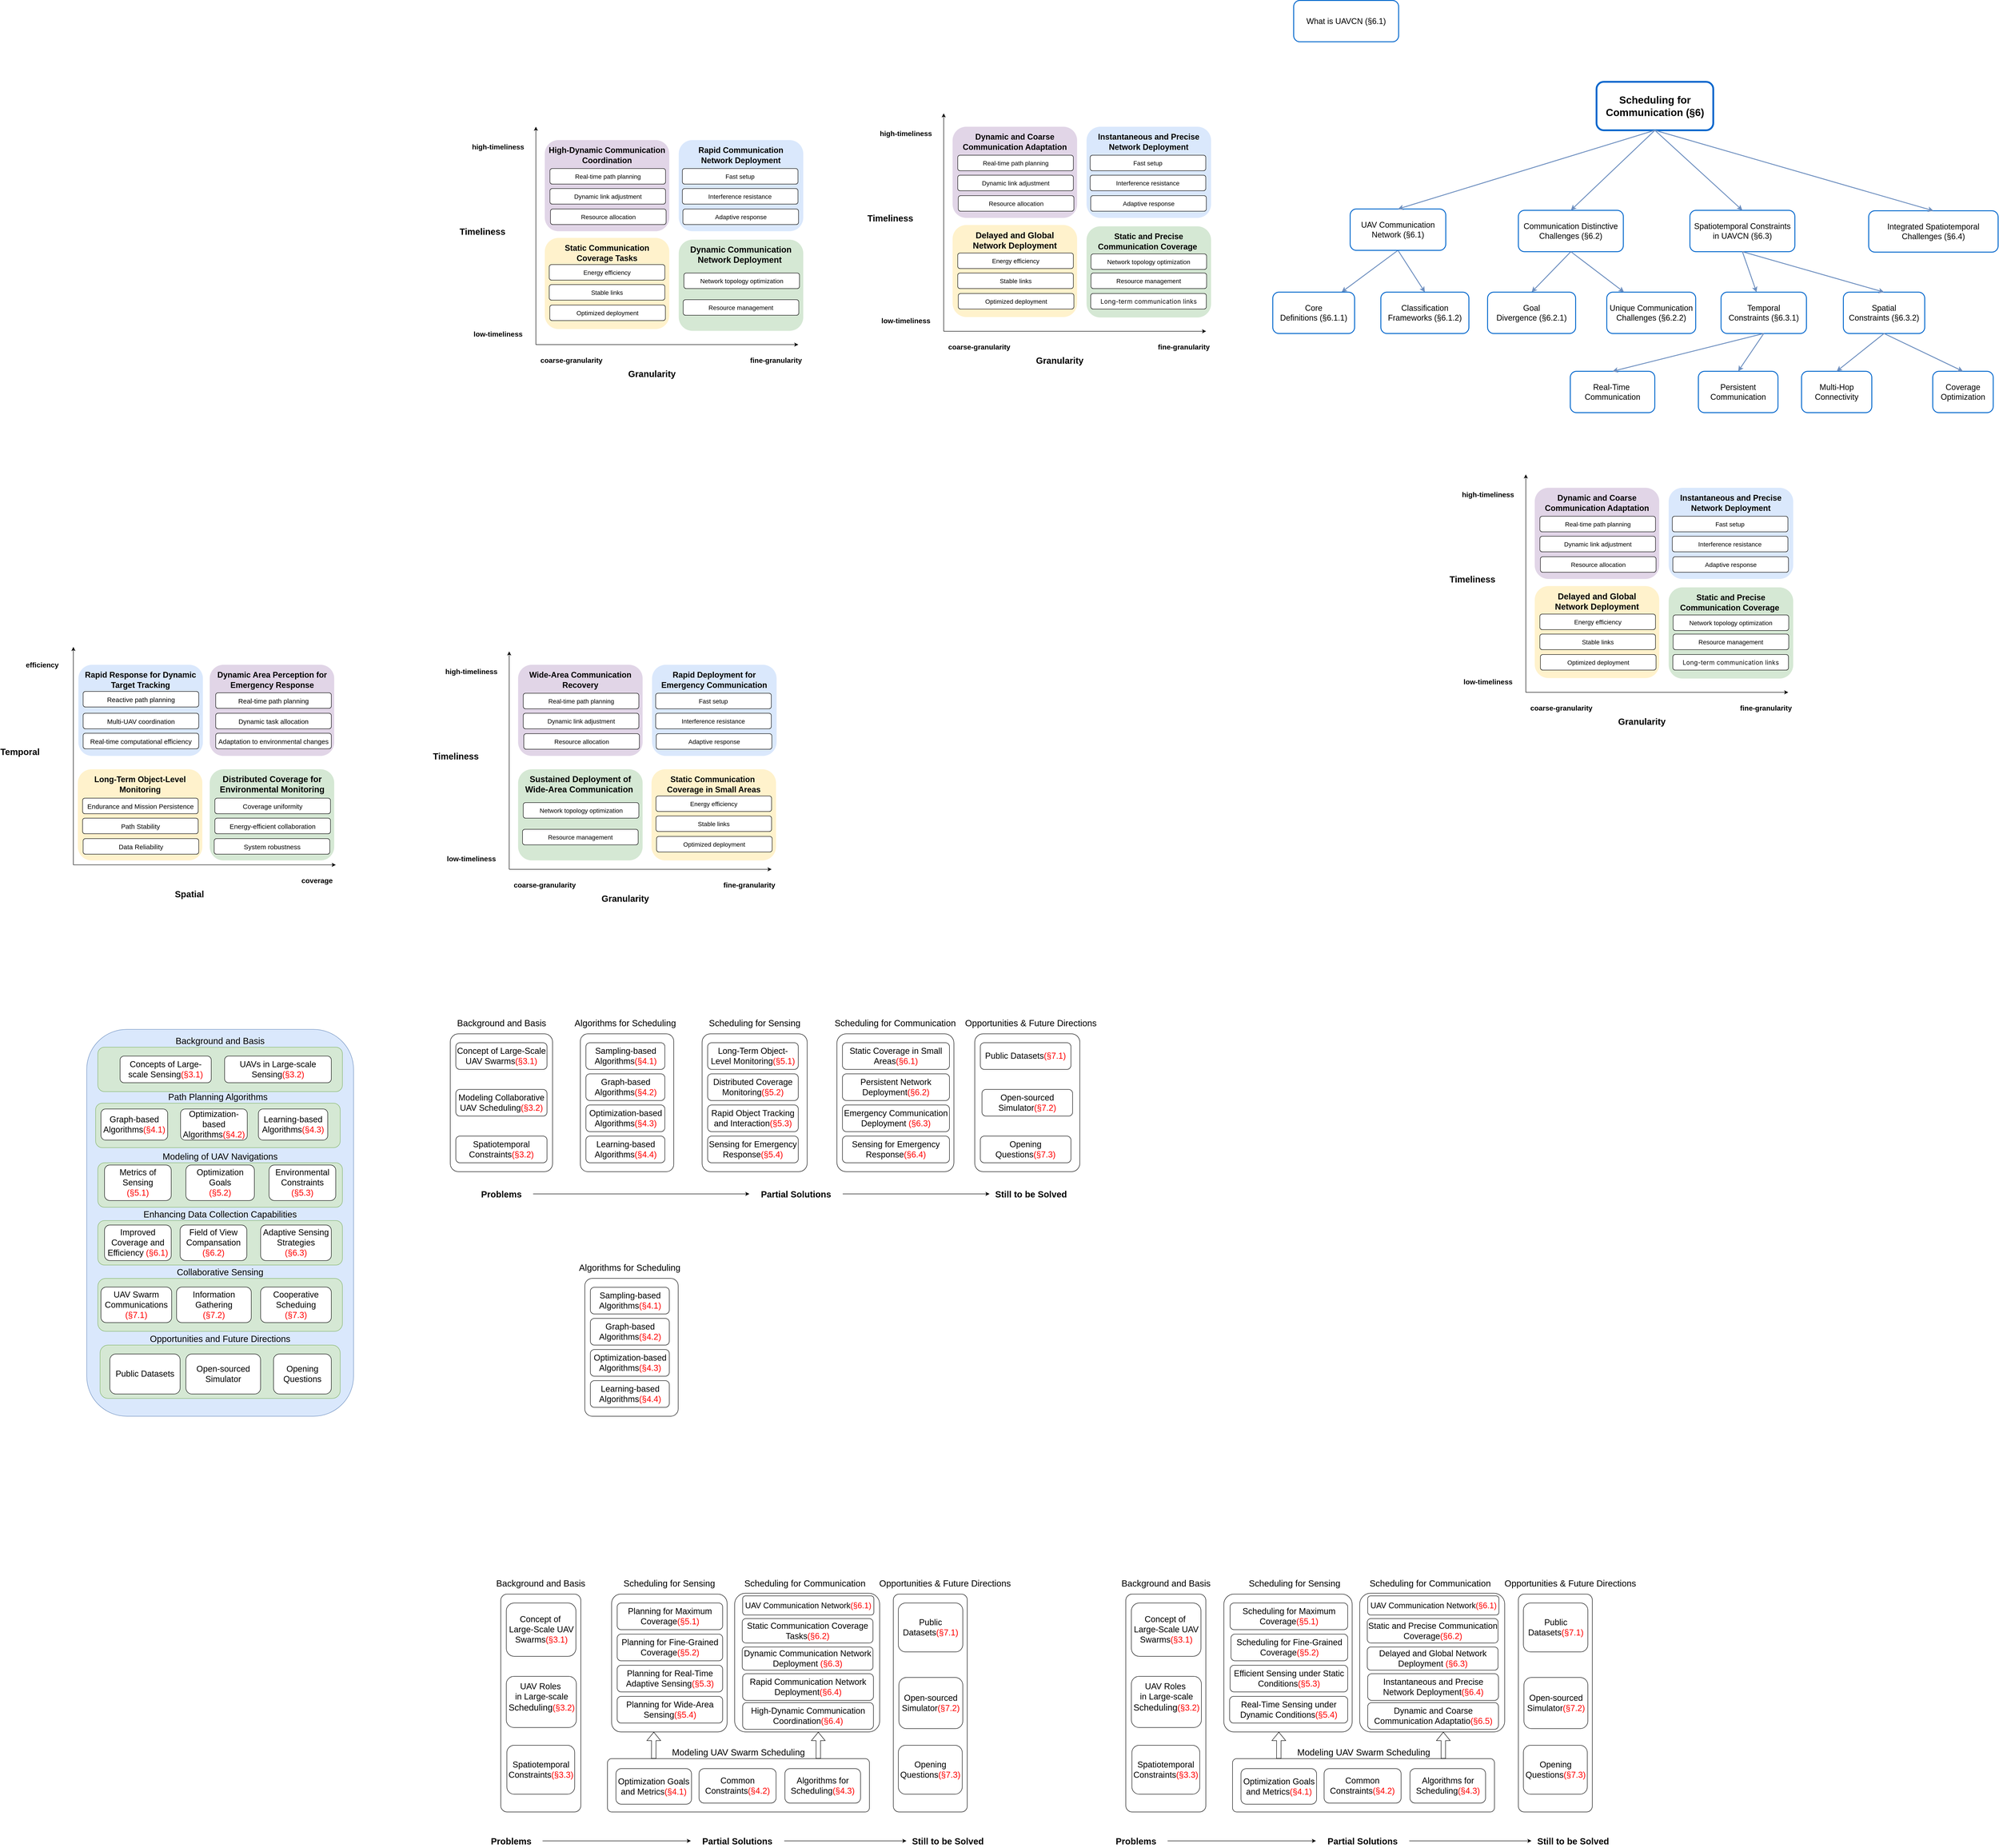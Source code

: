 <mxfile version="26.0.11">
  <diagram name="第 1 页" id="lKYJNV1JYSL0fNV-0X3W">
    <mxGraphModel dx="1505" dy="2949" grid="0" gridSize="10" guides="1" tooltips="1" connect="1" arrows="1" fold="1" page="0" pageScale="1" pageWidth="827" pageHeight="1169" math="0" shadow="0">
      <root>
        <mxCell id="0" />
        <mxCell id="1" parent="0" />
        <mxCell id="8JE8dJGaa-7Noi-EUSGW-1" value="" style="rounded=1;whiteSpace=wrap;html=1;glass=0;arcSize=8;" parent="1" vertex="1">
          <mxGeometry x="887.5" y="210" width="230" height="310" as="geometry" />
        </mxCell>
        <mxCell id="8JE8dJGaa-7Noi-EUSGW-2" value="" style="rounded=1;whiteSpace=wrap;html=1;fillColor=#dae8fc;strokeColor=#6c8ebf;" parent="1" vertex="1">
          <mxGeometry x="70" y="200" width="600" height="870" as="geometry" />
        </mxCell>
        <mxCell id="8JE8dJGaa-7Noi-EUSGW-3" value="Background and Basis" style="rounded=1;whiteSpace=wrap;html=1;labelPosition=center;verticalLabelPosition=top;align=center;verticalAlign=bottom;fontSize=20;fillColor=#d5e8d4;strokeColor=#82b366;" parent="1" vertex="1">
          <mxGeometry x="95" y="240" width="550" height="100" as="geometry" />
        </mxCell>
        <mxCell id="8JE8dJGaa-7Noi-EUSGW-4" value="UAVs in Large-scale Sensing&lt;span style=&quot;color: rgb(255 , 0 , 0)&quot;&gt;(§3.2)&lt;/span&gt;" style="rounded=1;whiteSpace=wrap;html=1;fontSize=19;" parent="1" vertex="1">
          <mxGeometry x="380" y="260" width="240" height="60" as="geometry" />
        </mxCell>
        <mxCell id="8JE8dJGaa-7Noi-EUSGW-5" value="Concepts of Large-scale Sensing&lt;font color=&quot;#ff0000&quot;&gt;(§3.1)&lt;/font&gt;" style="rounded=1;whiteSpace=wrap;html=1;fontSize=19;" parent="1" vertex="1">
          <mxGeometry x="145" y="260" width="205" height="60" as="geometry" />
        </mxCell>
        <mxCell id="8JE8dJGaa-7Noi-EUSGW-6" value="Modeling of UAV Navigations" style="rounded=1;whiteSpace=wrap;html=1;labelPosition=center;verticalLabelPosition=top;align=center;verticalAlign=bottom;fontSize=20;fillColor=#d5e8d4;strokeColor=#82b366;" parent="1" vertex="1">
          <mxGeometry x="95" y="500" width="550" height="100" as="geometry" />
        </mxCell>
        <mxCell id="8JE8dJGaa-7Noi-EUSGW-7" value="Collaborative Sensing" style="rounded=1;whiteSpace=wrap;html=1;labelPosition=center;verticalLabelPosition=top;align=center;verticalAlign=bottom;fontSize=20;fillColor=#d5e8d4;strokeColor=#82b366;" parent="1" vertex="1">
          <mxGeometry x="95" y="760" width="550" height="119" as="geometry" />
        </mxCell>
        <mxCell id="8JE8dJGaa-7Noi-EUSGW-8" value="Enhancing Data Collection Capabilities" style="rounded=1;whiteSpace=wrap;html=1;labelPosition=center;verticalLabelPosition=top;align=center;verticalAlign=bottom;fontSize=20;fillColor=#d5e8d4;strokeColor=#82b366;" parent="1" vertex="1">
          <mxGeometry x="95" y="630" width="550" height="100" as="geometry" />
        </mxCell>
        <mxCell id="8JE8dJGaa-7Noi-EUSGW-9" value="Opportunities and Future Directions" style="rounded=1;whiteSpace=wrap;html=1;labelPosition=center;verticalLabelPosition=top;align=center;verticalAlign=bottom;fontSize=20;fillColor=#d5e8d4;strokeColor=#82b366;" parent="1" vertex="1">
          <mxGeometry x="100" y="910" width="540" height="120" as="geometry" />
        </mxCell>
        <mxCell id="8JE8dJGaa-7Noi-EUSGW-10" value="Metrics of Sensing&lt;br&gt;&lt;span style=&quot;color: rgb(255 , 0 , 0)&quot;&gt;(§5.1)&lt;/span&gt;" style="rounded=1;whiteSpace=wrap;html=1;fontSize=19;" parent="1" vertex="1">
          <mxGeometry x="110" y="505" width="150" height="80" as="geometry" />
        </mxCell>
        <mxCell id="8JE8dJGaa-7Noi-EUSGW-11" value="Optimization Goals&lt;br&gt;&lt;span style=&quot;color: rgb(255 , 0 , 0)&quot;&gt;(§5.2)&lt;/span&gt;" style="rounded=1;whiteSpace=wrap;html=1;fontSize=19;" parent="1" vertex="1">
          <mxGeometry x="293" y="505" width="154" height="80" as="geometry" />
        </mxCell>
        <mxCell id="8JE8dJGaa-7Noi-EUSGW-12" value="Environmental Constraints&lt;br&gt;&lt;span style=&quot;color: rgb(255 , 0 , 0)&quot;&gt;(§5.3)&lt;/span&gt;" style="rounded=1;whiteSpace=wrap;html=1;fontSize=19;" parent="1" vertex="1">
          <mxGeometry x="480" y="505" width="150" height="80" as="geometry" />
        </mxCell>
        <mxCell id="8JE8dJGaa-7Noi-EUSGW-13" value="Public Datasets" style="rounded=1;whiteSpace=wrap;html=1;fontSize=19;" parent="1" vertex="1">
          <mxGeometry x="122" y="930" width="158" height="90" as="geometry" />
        </mxCell>
        <mxCell id="8JE8dJGaa-7Noi-EUSGW-14" value="Open-sourced Simulator" style="rounded=1;whiteSpace=wrap;html=1;fontSize=19;" parent="1" vertex="1">
          <mxGeometry x="293" y="930" width="168" height="90" as="geometry" />
        </mxCell>
        <mxCell id="8JE8dJGaa-7Noi-EUSGW-15" value="Opening Questions" style="rounded=1;whiteSpace=wrap;html=1;fontSize=19;" parent="1" vertex="1">
          <mxGeometry x="490" y="930" width="130" height="90" as="geometry" />
        </mxCell>
        <mxCell id="8JE8dJGaa-7Noi-EUSGW-16" value="Path Planning Algorithms" style="rounded=1;whiteSpace=wrap;html=1;labelPosition=center;verticalLabelPosition=top;align=center;verticalAlign=bottom;fontSize=20;fillColor=#d5e8d4;strokeColor=#82b366;" parent="1" vertex="1">
          <mxGeometry x="90" y="366" width="550" height="100" as="geometry" />
        </mxCell>
        <mxCell id="8JE8dJGaa-7Noi-EUSGW-17" value="Graph-based Algorithms&lt;span style=&quot;color: rgb(255 , 0 , 0)&quot;&gt;(§4.1)&lt;/span&gt;" style="rounded=1;whiteSpace=wrap;html=1;fontSize=19;" parent="1" vertex="1">
          <mxGeometry x="102" y="379" width="150" height="70" as="geometry" />
        </mxCell>
        <mxCell id="8JE8dJGaa-7Noi-EUSGW-18" value="Optimization-based Algorithms&lt;span style=&quot;color: rgb(255 , 0 , 0)&quot;&gt;(§4.2)&lt;/span&gt;" style="rounded=1;whiteSpace=wrap;html=1;fontSize=19;" parent="1" vertex="1">
          <mxGeometry x="281" y="379" width="150" height="70" as="geometry" />
        </mxCell>
        <mxCell id="8JE8dJGaa-7Noi-EUSGW-19" value="Learning-based Algorithms&lt;span style=&quot;color: rgb(255 , 0 , 0)&quot;&gt;(§4.3)&lt;/span&gt;" style="rounded=1;whiteSpace=wrap;html=1;fontSize=19;" parent="1" vertex="1">
          <mxGeometry x="456" y="379" width="156" height="70" as="geometry" />
        </mxCell>
        <mxCell id="8JE8dJGaa-7Noi-EUSGW-20" value="Improved Coverage and Efficiency&amp;nbsp;&lt;span style=&quot;color: rgb(255 , 0 , 0)&quot;&gt;(§6.1)&lt;/span&gt;" style="rounded=1;whiteSpace=wrap;html=1;fontSize=19;" parent="1" vertex="1">
          <mxGeometry x="110" y="640" width="150" height="80" as="geometry" />
        </mxCell>
        <mxCell id="8JE8dJGaa-7Noi-EUSGW-21" value="Field of View Compansation&lt;br&gt;&lt;span style=&quot;color: rgb(255 , 0 , 0)&quot;&gt;(§6.2)&lt;/span&gt;" style="rounded=1;whiteSpace=wrap;html=1;fontSize=19;" parent="1" vertex="1">
          <mxGeometry x="280" y="640" width="150" height="80" as="geometry" />
        </mxCell>
        <mxCell id="8JE8dJGaa-7Noi-EUSGW-22" value="Adaptive Sensing Strategies&lt;br&gt;&lt;span style=&quot;color: rgb(255 , 0 , 0)&quot;&gt;(§6.3)&lt;/span&gt;" style="rounded=1;whiteSpace=wrap;html=1;fontSize=19;" parent="1" vertex="1">
          <mxGeometry x="461" y="640" width="159" height="80" as="geometry" />
        </mxCell>
        <mxCell id="8JE8dJGaa-7Noi-EUSGW-23" value="Cooperative Scheduing&lt;br&gt;&lt;span style=&quot;color: rgb(255 , 0 , 0)&quot;&gt;(§7.3)&lt;/span&gt;" style="rounded=1;whiteSpace=wrap;html=1;fontSize=19;" parent="1" vertex="1">
          <mxGeometry x="461" y="779.5" width="159" height="80" as="geometry" />
        </mxCell>
        <mxCell id="8JE8dJGaa-7Noi-EUSGW-24" value="Information Gathering&lt;br&gt;&lt;span style=&quot;color: rgb(255 , 0 , 0)&quot;&gt;(§7.2)&lt;/span&gt;" style="rounded=1;whiteSpace=wrap;html=1;fontSize=19;" parent="1" vertex="1">
          <mxGeometry x="272" y="779.5" width="168" height="80" as="geometry" />
        </mxCell>
        <mxCell id="8JE8dJGaa-7Noi-EUSGW-25" value="UAV Swarm Communications&lt;br&gt;&lt;span style=&quot;color: rgb(255 , 0 , 0)&quot;&gt;(§7.1)&lt;/span&gt;" style="rounded=1;whiteSpace=wrap;html=1;fontSize=19;" parent="1" vertex="1">
          <mxGeometry x="102" y="779.5" width="159" height="80" as="geometry" />
        </mxCell>
        <mxCell id="8JE8dJGaa-7Noi-EUSGW-26" value="Concept of Large-Scale UAV Swarms&lt;font color=&quot;#ff0000&quot;&gt;(§3.1)&lt;/font&gt;" style="rounded=1;whiteSpace=wrap;html=1;fontSize=19;" parent="1" vertex="1">
          <mxGeometry x="900" y="230" width="205" height="60" as="geometry" />
        </mxCell>
        <mxCell id="8JE8dJGaa-7Noi-EUSGW-27" value="Modeling Collaborative UAV Scheduling&lt;font color=&quot;#ff0000&quot;&gt;(§3.2)&lt;/font&gt;" style="rounded=1;whiteSpace=wrap;html=1;fontSize=19;" parent="1" vertex="1">
          <mxGeometry x="900" y="335" width="205" height="60" as="geometry" />
        </mxCell>
        <mxCell id="8JE8dJGaa-7Noi-EUSGW-28" value="Spatiotemporal Constraints&lt;font color=&quot;#ff0000&quot;&gt;(§3.2)&lt;/font&gt;" style="rounded=1;whiteSpace=wrap;html=1;fontSize=19;" parent="1" vertex="1">
          <mxGeometry x="900" y="440" width="205" height="60" as="geometry" />
        </mxCell>
        <mxCell id="8JE8dJGaa-7Noi-EUSGW-29" value="&lt;span style=&quot;font-size: 20px;&quot;&gt;Background and Basis&lt;/span&gt;" style="text;html=1;align=center;verticalAlign=middle;whiteSpace=wrap;rounded=0;" parent="1" vertex="1">
          <mxGeometry x="877.5" y="170" width="250" height="30" as="geometry" />
        </mxCell>
        <mxCell id="8JE8dJGaa-7Noi-EUSGW-30" value="" style="rounded=1;whiteSpace=wrap;html=1;glass=0;arcSize=8;" parent="1" vertex="1">
          <mxGeometry x="1180" y="210" width="210" height="310" as="geometry" />
        </mxCell>
        <mxCell id="8JE8dJGaa-7Noi-EUSGW-31" value="Sampling-based Algorithms&lt;font color=&quot;#ff0000&quot;&gt;(§4.1)&lt;/font&gt;" style="rounded=1;whiteSpace=wrap;html=1;fontSize=19;" parent="1" vertex="1">
          <mxGeometry x="1192.5" y="230" width="177.5" height="60" as="geometry" />
        </mxCell>
        <mxCell id="8JE8dJGaa-7Noi-EUSGW-32" value="Graph-based Algorithms&lt;font color=&quot;#ff0000&quot;&gt;(§4.2)&lt;/font&gt;" style="rounded=1;whiteSpace=wrap;html=1;fontSize=19;" parent="1" vertex="1">
          <mxGeometry x="1192.5" y="300" width="177.5" height="60" as="geometry" />
        </mxCell>
        <mxCell id="8JE8dJGaa-7Noi-EUSGW-33" value="Optimization-based Algorithms&lt;font color=&quot;#ff0000&quot;&gt;(§4.3)&lt;/font&gt;" style="rounded=1;whiteSpace=wrap;html=1;fontSize=19;" parent="1" vertex="1">
          <mxGeometry x="1192.5" y="370" width="177.5" height="60" as="geometry" />
        </mxCell>
        <mxCell id="8JE8dJGaa-7Noi-EUSGW-34" value="&lt;span style=&quot;font-size: 20px;&quot;&gt;Algorithms for Scheduling&lt;/span&gt;" style="text;html=1;align=center;verticalAlign=middle;whiteSpace=wrap;rounded=0;" parent="1" vertex="1">
          <mxGeometry x="1156.25" y="170" width="250" height="30" as="geometry" />
        </mxCell>
        <mxCell id="8JE8dJGaa-7Noi-EUSGW-35" value="Learning-based Algorithms&lt;font color=&quot;#ff0000&quot;&gt;(§4.4)&lt;/font&gt;" style="rounded=1;whiteSpace=wrap;html=1;fontSize=19;" parent="1" vertex="1">
          <mxGeometry x="1192.5" y="440" width="177.5" height="60" as="geometry" />
        </mxCell>
        <mxCell id="8JE8dJGaa-7Noi-EUSGW-36" value="" style="rounded=1;whiteSpace=wrap;html=1;glass=0;arcSize=8;" parent="1" vertex="1">
          <mxGeometry x="1453.75" y="210" width="236.25" height="310" as="geometry" />
        </mxCell>
        <mxCell id="8JE8dJGaa-7Noi-EUSGW-37" value="Long-Term Object-Level Monitoring&lt;font color=&quot;#ff0000&quot;&gt;(§5.1)&lt;/font&gt;" style="rounded=1;whiteSpace=wrap;html=1;fontSize=19;" parent="1" vertex="1">
          <mxGeometry x="1466.25" y="230" width="203.75" height="60" as="geometry" />
        </mxCell>
        <mxCell id="8JE8dJGaa-7Noi-EUSGW-38" value="Distributed Coverage Monitoring&lt;font color=&quot;#ff0000&quot;&gt;(§5.2)&lt;/font&gt;" style="rounded=1;whiteSpace=wrap;html=1;fontSize=19;" parent="1" vertex="1">
          <mxGeometry x="1466.25" y="300" width="203.75" height="60" as="geometry" />
        </mxCell>
        <mxCell id="8JE8dJGaa-7Noi-EUSGW-39" value="Rapid Object Tracking and Interaction&lt;font color=&quot;#ff0000&quot;&gt;(§5.3)&lt;/font&gt;" style="rounded=1;whiteSpace=wrap;html=1;fontSize=19;" parent="1" vertex="1">
          <mxGeometry x="1466.25" y="370" width="203.75" height="60" as="geometry" />
        </mxCell>
        <mxCell id="8JE8dJGaa-7Noi-EUSGW-40" value="&lt;span style=&quot;font-size: 20px;&quot;&gt;Scheduling&amp;nbsp;&lt;/span&gt;&lt;span style=&quot;font-size: 20px;&quot;&gt;for Sensing&lt;/span&gt;" style="text;html=1;align=center;verticalAlign=middle;whiteSpace=wrap;rounded=0;" parent="1" vertex="1">
          <mxGeometry x="1446.88" y="170" width="250" height="30" as="geometry" />
        </mxCell>
        <mxCell id="8JE8dJGaa-7Noi-EUSGW-41" value="Sensing for Emergency Response&lt;font color=&quot;#ff0000&quot;&gt;(§5.4)&lt;/font&gt;" style="rounded=1;whiteSpace=wrap;html=1;fontSize=19;" parent="1" vertex="1">
          <mxGeometry x="1466.25" y="440" width="203.75" height="60" as="geometry" />
        </mxCell>
        <mxCell id="8JE8dJGaa-7Noi-EUSGW-42" value="" style="rounded=1;whiteSpace=wrap;html=1;glass=0;arcSize=8;" parent="1" vertex="1">
          <mxGeometry x="1756.87" y="210" width="263.13" height="310" as="geometry" />
        </mxCell>
        <mxCell id="8JE8dJGaa-7Noi-EUSGW-43" value="Static Coverage in Small Areas&lt;font color=&quot;#ff0000&quot;&gt;(§6.1)&lt;/font&gt;" style="rounded=1;whiteSpace=wrap;html=1;fontSize=19;" parent="1" vertex="1">
          <mxGeometry x="1769.37" y="230" width="240.63" height="60" as="geometry" />
        </mxCell>
        <mxCell id="8JE8dJGaa-7Noi-EUSGW-44" value="Persistent Network Deployment&lt;font color=&quot;#ff0000&quot;&gt;(§6.2)&lt;/font&gt;" style="rounded=1;whiteSpace=wrap;html=1;fontSize=19;" parent="1" vertex="1">
          <mxGeometry x="1769.37" y="300" width="240.63" height="60" as="geometry" />
        </mxCell>
        <mxCell id="8JE8dJGaa-7Noi-EUSGW-45" value="Emergency Communication Deployment&amp;nbsp;&lt;font color=&quot;#ff0000&quot;&gt;(§6.3)&lt;/font&gt;" style="rounded=1;whiteSpace=wrap;html=1;fontSize=19;" parent="1" vertex="1">
          <mxGeometry x="1769.37" y="370" width="240.63" height="60" as="geometry" />
        </mxCell>
        <mxCell id="8JE8dJGaa-7Noi-EUSGW-46" value="&lt;span style=&quot;font-size: 20px;&quot;&gt;Scheduling&amp;nbsp;&lt;/span&gt;&lt;span style=&quot;font-size: 20px;&quot;&gt;for Communication&lt;/span&gt;" style="text;html=1;align=center;verticalAlign=middle;whiteSpace=wrap;rounded=0;" parent="1" vertex="1">
          <mxGeometry x="1743.44" y="170" width="290" height="30" as="geometry" />
        </mxCell>
        <mxCell id="8JE8dJGaa-7Noi-EUSGW-47" value="Sensing for Emergency Response&lt;font color=&quot;#ff0000&quot;&gt;(§6.4)&lt;/font&gt;" style="rounded=1;whiteSpace=wrap;html=1;fontSize=19;" parent="1" vertex="1">
          <mxGeometry x="1769.37" y="440" width="240.63" height="60" as="geometry" />
        </mxCell>
        <mxCell id="8JE8dJGaa-7Noi-EUSGW-48" value="" style="rounded=1;whiteSpace=wrap;html=1;glass=0;arcSize=8;" parent="1" vertex="1">
          <mxGeometry x="2066.87" y="210" width="236.25" height="310" as="geometry" />
        </mxCell>
        <mxCell id="8JE8dJGaa-7Noi-EUSGW-49" value="Public Datasets&lt;font color=&quot;#ff0000&quot;&gt;(§7.1)&lt;/font&gt;" style="rounded=1;whiteSpace=wrap;html=1;fontSize=19;" parent="1" vertex="1">
          <mxGeometry x="2079.37" y="230" width="203.75" height="60" as="geometry" />
        </mxCell>
        <mxCell id="8JE8dJGaa-7Noi-EUSGW-50" value="Open-sourced Simulator&lt;font color=&quot;#ff0000&quot;&gt;(§7.2)&lt;/font&gt;" style="rounded=1;whiteSpace=wrap;html=1;fontSize=19;" parent="1" vertex="1">
          <mxGeometry x="2083.12" y="335" width="203.75" height="60" as="geometry" />
        </mxCell>
        <mxCell id="8JE8dJGaa-7Noi-EUSGW-51" value="&lt;span style=&quot;font-size: 20px;&quot;&gt;Opportunities &amp;amp; Future Directions&lt;/span&gt;" style="text;html=1;align=center;verticalAlign=middle;whiteSpace=wrap;rounded=0;" parent="1" vertex="1">
          <mxGeometry x="2033.44" y="170" width="320" height="30" as="geometry" />
        </mxCell>
        <mxCell id="8JE8dJGaa-7Noi-EUSGW-52" value="Opening Questions&lt;font color=&quot;#ff0000&quot;&gt;(§7.3)&lt;/font&gt;" style="rounded=1;whiteSpace=wrap;html=1;fontSize=19;" parent="1" vertex="1">
          <mxGeometry x="2079.37" y="440" width="203.75" height="60" as="geometry" />
        </mxCell>
        <mxCell id="8JE8dJGaa-7Noi-EUSGW-53" style="edgeStyle=orthogonalEdgeStyle;rounded=0;orthogonalLoop=1;jettySize=auto;html=1;exitX=1;exitY=0.5;exitDx=0;exitDy=0;" parent="1" source="8JE8dJGaa-7Noi-EUSGW-54" target="8JE8dJGaa-7Noi-EUSGW-56" edge="1">
          <mxGeometry relative="1" as="geometry" />
        </mxCell>
        <mxCell id="8JE8dJGaa-7Noi-EUSGW-54" value="&lt;span style=&quot;font-size: 20px;&quot;&gt;&lt;b&gt;Problems&lt;/b&gt;&lt;/span&gt;" style="text;html=1;align=center;verticalAlign=middle;whiteSpace=wrap;rounded=0;" parent="1" vertex="1">
          <mxGeometry x="931.25" y="555" width="142.5" height="30" as="geometry" />
        </mxCell>
        <mxCell id="8JE8dJGaa-7Noi-EUSGW-55" style="edgeStyle=orthogonalEdgeStyle;rounded=0;orthogonalLoop=1;jettySize=auto;html=1;exitX=1;exitY=0.5;exitDx=0;exitDy=0;entryX=0;entryY=0.5;entryDx=0;entryDy=0;" parent="1" source="8JE8dJGaa-7Noi-EUSGW-56" target="8JE8dJGaa-7Noi-EUSGW-57" edge="1">
          <mxGeometry relative="1" as="geometry" />
        </mxCell>
        <mxCell id="8JE8dJGaa-7Noi-EUSGW-56" value="&lt;span style=&quot;font-size: 20px;&quot;&gt;&lt;b&gt;Partial Solutions&lt;/b&gt;&lt;/span&gt;" style="text;html=1;align=center;verticalAlign=middle;whiteSpace=wrap;rounded=0;" parent="1" vertex="1">
          <mxGeometry x="1560" y="555" width="210" height="30" as="geometry" />
        </mxCell>
        <mxCell id="8JE8dJGaa-7Noi-EUSGW-57" value="&lt;span style=&quot;font-size: 20px;&quot;&gt;&lt;b&gt;Still to be Solved&lt;/b&gt;&lt;/span&gt;" style="text;html=1;align=center;verticalAlign=middle;whiteSpace=wrap;rounded=0;" parent="1" vertex="1">
          <mxGeometry x="2100" y="555" width="186.88" height="30" as="geometry" />
        </mxCell>
        <mxCell id="-tQFiQ8kx9aQ_QGWf1GP-1" value="&lt;span style=&quot;font-size: 18px;&quot;&gt;&lt;b&gt;Static Communication&amp;nbsp;&lt;/b&gt;&lt;/span&gt;&lt;div&gt;&lt;span style=&quot;font-size: 18px;&quot;&gt;&lt;b&gt;Coverage in Small Areas&lt;/b&gt;&lt;/span&gt;&lt;br&gt;&lt;div&gt;&lt;b&gt;&lt;font style=&quot;font-size: 18px;&quot;&gt;&lt;br&gt;&lt;/font&gt;&lt;/b&gt;&lt;/div&gt;&lt;div&gt;&lt;b&gt;&lt;font style=&quot;font-size: 18px;&quot;&gt;&lt;br&gt;&lt;/font&gt;&lt;/b&gt;&lt;/div&gt;&lt;div&gt;&lt;b&gt;&lt;font style=&quot;font-size: 18px;&quot;&gt;&lt;br&gt;&lt;/font&gt;&lt;/b&gt;&lt;/div&gt;&lt;div&gt;&lt;b&gt;&lt;font style=&quot;font-size: 18px;&quot;&gt;&lt;br&gt;&lt;/font&gt;&lt;/b&gt;&lt;/div&gt;&lt;div&gt;&lt;b&gt;&lt;font style=&quot;font-size: 18px;&quot;&gt;&lt;br&gt;&lt;/font&gt;&lt;/b&gt;&lt;/div&gt;&lt;div&gt;&lt;br&gt;&lt;/div&gt;&lt;/div&gt;" style="rounded=1;whiteSpace=wrap;html=1;fontSize=19;fillColor=#fff2cc;strokeColor=none;" parent="1" vertex="1">
          <mxGeometry x="1340" y="-385" width="280" height="205" as="geometry" />
        </mxCell>
        <mxCell id="-tQFiQ8kx9aQ_QGWf1GP-2" value="" style="endArrow=classic;html=1;rounded=0;" parent="1" edge="1">
          <mxGeometry width="50" height="50" relative="1" as="geometry">
            <mxPoint x="1020" y="-160" as="sourcePoint" />
            <mxPoint x="1610" y="-160" as="targetPoint" />
          </mxGeometry>
        </mxCell>
        <mxCell id="-tQFiQ8kx9aQ_QGWf1GP-3" value="" style="endArrow=classic;html=1;rounded=0;" parent="1" edge="1">
          <mxGeometry width="50" height="50" relative="1" as="geometry">
            <mxPoint x="1020" y="-160" as="sourcePoint" />
            <mxPoint x="1020" y="-650" as="targetPoint" />
          </mxGeometry>
        </mxCell>
        <mxCell id="-tQFiQ8kx9aQ_QGWf1GP-4" value="&lt;b&gt;&lt;font style=&quot;font-size: 20px;&quot;&gt;Granularity&lt;/font&gt;&lt;/b&gt;" style="text;html=1;align=center;verticalAlign=middle;whiteSpace=wrap;rounded=0;" parent="1" vertex="1">
          <mxGeometry x="1251.25" y="-110" width="60" height="30" as="geometry" />
        </mxCell>
        <mxCell id="-tQFiQ8kx9aQ_QGWf1GP-5" value="&lt;b style=&quot;&quot;&gt;&lt;font style=&quot;font-size: 20px;&quot;&gt;Timeliness&lt;/font&gt;&lt;/b&gt;" style="text;html=1;align=center;verticalAlign=middle;whiteSpace=wrap;rounded=0;" parent="1" vertex="1">
          <mxGeometry x="870" y="-430" width="60" height="30" as="geometry" />
        </mxCell>
        <mxCell id="-tQFiQ8kx9aQ_QGWf1GP-6" value="&lt;span style=&quot;font-size: 16px;&quot;&gt;&lt;b&gt;fine-granularity&lt;/b&gt;&lt;/span&gt;" style="text;html=1;align=center;verticalAlign=middle;whiteSpace=wrap;rounded=0;" parent="1" vertex="1">
          <mxGeometry x="1490" y="-140" width="140" height="30" as="geometry" />
        </mxCell>
        <mxCell id="-tQFiQ8kx9aQ_QGWf1GP-7" value="&lt;span style=&quot;font-size: 16px;&quot;&gt;&lt;b&gt;coarse-granularity&lt;/b&gt;&lt;/span&gt;" style="text;html=1;align=center;verticalAlign=middle;whiteSpace=wrap;rounded=0;" parent="1" vertex="1">
          <mxGeometry x="1020" y="-140" width="160" height="30" as="geometry" />
        </mxCell>
        <mxCell id="-tQFiQ8kx9aQ_QGWf1GP-8" value="&lt;span style=&quot;font-size: 16px;&quot;&gt;&lt;b&gt;low-timeliness&lt;/b&gt;&lt;/span&gt;" style="text;html=1;align=center;verticalAlign=middle;whiteSpace=wrap;rounded=0;" parent="1" vertex="1">
          <mxGeometry x="870" y="-199" width="130" height="30" as="geometry" />
        </mxCell>
        <mxCell id="-tQFiQ8kx9aQ_QGWf1GP-9" value="&lt;span style=&quot;font-size: 16px;&quot;&gt;&lt;b&gt;high-timeliness&lt;/b&gt;&lt;/span&gt;" style="text;html=1;align=center;verticalAlign=middle;whiteSpace=wrap;rounded=0;" parent="1" vertex="1">
          <mxGeometry x="870" y="-620" width="130" height="30" as="geometry" />
        </mxCell>
        <mxCell id="-tQFiQ8kx9aQ_QGWf1GP-10" value="&lt;div&gt;&lt;b&gt;Sustained Deployment of Wide-Area Communication&amp;nbsp;&lt;/b&gt;&lt;br&gt;&lt;div&gt;&lt;b&gt;&lt;font style=&quot;font-size: 18px;&quot;&gt;&lt;br&gt;&lt;/font&gt;&lt;/b&gt;&lt;/div&gt;&lt;div&gt;&lt;b&gt;&lt;font style=&quot;font-size: 18px;&quot;&gt;&lt;br&gt;&lt;/font&gt;&lt;/b&gt;&lt;/div&gt;&lt;div&gt;&lt;b&gt;&lt;font style=&quot;font-size: 18px;&quot;&gt;&lt;br&gt;&lt;/font&gt;&lt;/b&gt;&lt;/div&gt;&lt;div&gt;&lt;b&gt;&lt;font style=&quot;font-size: 18px;&quot;&gt;&lt;br&gt;&lt;/font&gt;&lt;/b&gt;&lt;/div&gt;&lt;div&gt;&lt;b&gt;&lt;font style=&quot;font-size: 18px;&quot;&gt;&lt;br&gt;&lt;/font&gt;&lt;/b&gt;&lt;/div&gt;&lt;div&gt;&lt;br&gt;&lt;/div&gt;&lt;/div&gt;" style="rounded=1;whiteSpace=wrap;html=1;fontSize=19;fillColor=#d5e8d4;strokeColor=none;" parent="1" vertex="1">
          <mxGeometry x="1040" y="-385" width="280" height="205" as="geometry" />
        </mxCell>
        <mxCell id="-tQFiQ8kx9aQ_QGWf1GP-11" value="&lt;font style=&quot;font-size: 18px;&quot;&gt;&lt;b&gt;Rapid Deployment for Emergency Communication&lt;/b&gt;&lt;/font&gt;&lt;div&gt;&lt;b&gt;&lt;font style=&quot;font-size: 18px;&quot;&gt;&lt;br&gt;&lt;/font&gt;&lt;/b&gt;&lt;/div&gt;&lt;div&gt;&lt;b&gt;&lt;font style=&quot;font-size: 18px;&quot;&gt;&lt;br&gt;&lt;/font&gt;&lt;/b&gt;&lt;/div&gt;&lt;div&gt;&lt;b&gt;&lt;font style=&quot;font-size: 18px;&quot;&gt;&lt;br&gt;&lt;/font&gt;&lt;/b&gt;&lt;/div&gt;&lt;div&gt;&lt;b&gt;&lt;font style=&quot;font-size: 18px;&quot;&gt;&lt;br&gt;&lt;/font&gt;&lt;/b&gt;&lt;/div&gt;&lt;div&gt;&lt;b&gt;&lt;font style=&quot;font-size: 18px;&quot;&gt;&lt;br&gt;&lt;/font&gt;&lt;/b&gt;&lt;/div&gt;&lt;div&gt;&lt;br&gt;&lt;/div&gt;" style="rounded=1;whiteSpace=wrap;html=1;fontSize=19;fillColor=#dae8fc;strokeColor=none;" parent="1" vertex="1">
          <mxGeometry x="1341.25" y="-620" width="280" height="205" as="geometry" />
        </mxCell>
        <mxCell id="-tQFiQ8kx9aQ_QGWf1GP-12" value="&lt;font style=&quot;font-size: 18px;&quot;&gt;&lt;b&gt;Wide-Area Communication Recovery&lt;br&gt;&lt;/b&gt;&lt;/font&gt;&lt;div&gt;&lt;b&gt;&lt;font style=&quot;font-size: 18px;&quot;&gt;&lt;br&gt;&lt;/font&gt;&lt;/b&gt;&lt;/div&gt;&lt;div&gt;&lt;b&gt;&lt;font style=&quot;font-size: 18px;&quot;&gt;&lt;br&gt;&lt;/font&gt;&lt;/b&gt;&lt;/div&gt;&lt;div&gt;&lt;b&gt;&lt;font style=&quot;font-size: 18px;&quot;&gt;&lt;br&gt;&lt;/font&gt;&lt;/b&gt;&lt;/div&gt;&lt;div&gt;&lt;b&gt;&lt;font style=&quot;font-size: 18px;&quot;&gt;&lt;br&gt;&lt;/font&gt;&lt;/b&gt;&lt;/div&gt;&lt;div&gt;&lt;b&gt;&lt;font style=&quot;font-size: 18px;&quot;&gt;&lt;br&gt;&lt;/font&gt;&lt;/b&gt;&lt;/div&gt;&lt;div&gt;&lt;br&gt;&lt;/div&gt;" style="rounded=1;whiteSpace=wrap;html=1;fontSize=19;fillColor=#e1d5e7;strokeColor=none;" parent="1" vertex="1">
          <mxGeometry x="1040" y="-620" width="280" height="205" as="geometry" />
        </mxCell>
        <mxCell id="-tQFiQ8kx9aQ_QGWf1GP-13" value="Energy efficiency" style="rounded=1;whiteSpace=wrap;html=1;strokeWidth=1;fontSize=14;" parent="1" vertex="1">
          <mxGeometry x="1350" y="-325" width="260" height="35" as="geometry" />
        </mxCell>
        <mxCell id="-tQFiQ8kx9aQ_QGWf1GP-14" value="Stable links" style="rounded=1;whiteSpace=wrap;html=1;strokeWidth=1;fontSize=14;" parent="1" vertex="1">
          <mxGeometry x="1350" y="-280" width="260" height="35" as="geometry" />
        </mxCell>
        <mxCell id="-tQFiQ8kx9aQ_QGWf1GP-15" value="Optimized deployment" style="rounded=1;whiteSpace=wrap;html=1;strokeWidth=1;fontSize=14;" parent="1" vertex="1">
          <mxGeometry x="1351.25" y="-234" width="260" height="35" as="geometry" />
        </mxCell>
        <mxCell id="-tQFiQ8kx9aQ_QGWf1GP-16" value="Network topology optimization" style="rounded=1;whiteSpace=wrap;html=1;strokeWidth=1;fontSize=14;" parent="1" vertex="1">
          <mxGeometry x="1051.57" y="-310" width="260" height="35" as="geometry" />
        </mxCell>
        <mxCell id="-tQFiQ8kx9aQ_QGWf1GP-17" value="Resource management" style="rounded=1;whiteSpace=wrap;html=1;strokeWidth=1;fontSize=14;" parent="1" vertex="1">
          <mxGeometry x="1050.0" y="-250" width="260" height="35" as="geometry" />
        </mxCell>
        <mxCell id="-tQFiQ8kx9aQ_QGWf1GP-18" value="Fast setup" style="rounded=1;whiteSpace=wrap;html=1;strokeWidth=1;fontSize=14;" parent="1" vertex="1">
          <mxGeometry x="1349.37" y="-556" width="260" height="35" as="geometry" />
        </mxCell>
        <mxCell id="-tQFiQ8kx9aQ_QGWf1GP-19" value="Interference resistance" style="rounded=1;whiteSpace=wrap;html=1;strokeWidth=1;fontSize=14;" parent="1" vertex="1">
          <mxGeometry x="1349.37" y="-511" width="260" height="35" as="geometry" />
        </mxCell>
        <mxCell id="-tQFiQ8kx9aQ_QGWf1GP-20" value="Adaptive response" style="rounded=1;whiteSpace=wrap;html=1;strokeWidth=1;fontSize=14;" parent="1" vertex="1">
          <mxGeometry x="1350.62" y="-465" width="260" height="35" as="geometry" />
        </mxCell>
        <mxCell id="-tQFiQ8kx9aQ_QGWf1GP-21" value="Real-time path planning" style="rounded=1;whiteSpace=wrap;html=1;strokeWidth=1;fontSize=14;" parent="1" vertex="1">
          <mxGeometry x="1051.57" y="-556" width="260" height="35" as="geometry" />
        </mxCell>
        <mxCell id="-tQFiQ8kx9aQ_QGWf1GP-22" value="Dynamic link adjustment" style="rounded=1;whiteSpace=wrap;html=1;strokeWidth=1;fontSize=14;" parent="1" vertex="1">
          <mxGeometry x="1051.57" y="-511" width="260" height="35" as="geometry" />
        </mxCell>
        <mxCell id="-tQFiQ8kx9aQ_QGWf1GP-23" value="Resource allocation" style="rounded=1;whiteSpace=wrap;html=1;strokeWidth=1;fontSize=14;" parent="1" vertex="1">
          <mxGeometry x="1052.82" y="-465" width="260" height="35" as="geometry" />
        </mxCell>
        <mxCell id="AHgwAtBn9opc_SdNSLN8-19" value="&lt;b style=&quot;font-size: 18px; background-color: initial;&quot;&gt;Long-Term Object-Level Monitoring&lt;/b&gt;&lt;div&gt;&lt;br&gt;&lt;/div&gt;&lt;div&gt;&lt;br&gt;&lt;/div&gt;&lt;div&gt;&lt;b&gt;&lt;font style=&quot;font-size: 18px;&quot;&gt;&lt;br&gt;&lt;/font&gt;&lt;/b&gt;&lt;/div&gt;&lt;div&gt;&lt;b&gt;&lt;font style=&quot;font-size: 18px;&quot;&gt;&lt;br&gt;&lt;/font&gt;&lt;/b&gt;&lt;/div&gt;&lt;div&gt;&lt;b&gt;&lt;font style=&quot;font-size: 18px;&quot;&gt;&lt;br&gt;&lt;/font&gt;&lt;/b&gt;&lt;/div&gt;&lt;div&gt;&lt;br&gt;&lt;/div&gt;" style="rounded=1;whiteSpace=wrap;html=1;fontSize=19;fillColor=#fff2cc;strokeColor=none;" parent="1" vertex="1">
          <mxGeometry x="50" y="-385" width="280" height="205" as="geometry" />
        </mxCell>
        <mxCell id="AHgwAtBn9opc_SdNSLN8-20" value="" style="endArrow=classic;html=1;rounded=0;" parent="1" edge="1">
          <mxGeometry width="50" height="50" relative="1" as="geometry">
            <mxPoint x="40" y="-170" as="sourcePoint" />
            <mxPoint x="630" y="-170" as="targetPoint" />
          </mxGeometry>
        </mxCell>
        <mxCell id="AHgwAtBn9opc_SdNSLN8-21" value="" style="endArrow=classic;html=1;rounded=0;" parent="1" edge="1">
          <mxGeometry width="50" height="50" relative="1" as="geometry">
            <mxPoint x="40" y="-170" as="sourcePoint" />
            <mxPoint x="40" y="-660" as="targetPoint" />
          </mxGeometry>
        </mxCell>
        <mxCell id="AHgwAtBn9opc_SdNSLN8-22" value="&lt;b&gt;&lt;font style=&quot;font-size: 20px;&quot;&gt;Spatial&lt;/font&gt;&lt;/b&gt;" style="text;html=1;align=center;verticalAlign=middle;whiteSpace=wrap;rounded=0;" parent="1" vertex="1">
          <mxGeometry x="271.25" y="-120" width="60" height="30" as="geometry" />
        </mxCell>
        <mxCell id="AHgwAtBn9opc_SdNSLN8-23" value="&lt;span style=&quot;font-size: 20px;&quot;&gt;&lt;b&gt;Temporal&lt;/b&gt;&lt;/span&gt;" style="text;html=1;align=center;verticalAlign=middle;whiteSpace=wrap;rounded=0;" parent="1" vertex="1">
          <mxGeometry x="-110" y="-440" width="60" height="30" as="geometry" />
        </mxCell>
        <mxCell id="AHgwAtBn9opc_SdNSLN8-24" value="&lt;span style=&quot;font-size: 16px;&quot;&gt;&lt;b&gt;coverage&lt;/b&gt;&lt;/span&gt;" style="text;html=1;align=center;verticalAlign=middle;whiteSpace=wrap;rounded=0;" parent="1" vertex="1">
          <mxGeometry x="558.13" y="-150" width="60" height="30" as="geometry" />
        </mxCell>
        <mxCell id="AHgwAtBn9opc_SdNSLN8-25" value="&lt;span style=&quot;font-size: 16px;&quot;&gt;&lt;b&gt;efficiency&lt;/b&gt;&lt;/span&gt;" style="text;html=1;align=center;verticalAlign=middle;whiteSpace=wrap;rounded=0;" parent="1" vertex="1">
          <mxGeometry x="-60" y="-635" width="60" height="30" as="geometry" />
        </mxCell>
        <mxCell id="AHgwAtBn9opc_SdNSLN8-26" value="&lt;b&gt;Distributed Coverage for Environmental Monitoring&lt;/b&gt;&lt;br&gt;&lt;div&gt;&lt;b&gt;&lt;font style=&quot;font-size: 18px;&quot;&gt;&lt;br&gt;&lt;/font&gt;&lt;/b&gt;&lt;/div&gt;&lt;div&gt;&lt;b&gt;&lt;font style=&quot;font-size: 18px;&quot;&gt;&lt;br&gt;&lt;/font&gt;&lt;/b&gt;&lt;/div&gt;&lt;div&gt;&lt;b&gt;&lt;font style=&quot;font-size: 18px;&quot;&gt;&lt;br&gt;&lt;/font&gt;&lt;/b&gt;&lt;/div&gt;&lt;div&gt;&lt;b&gt;&lt;font style=&quot;font-size: 18px;&quot;&gt;&lt;br&gt;&lt;/font&gt;&lt;/b&gt;&lt;/div&gt;&lt;div&gt;&lt;b&gt;&lt;font style=&quot;font-size: 18px;&quot;&gt;&lt;br&gt;&lt;/font&gt;&lt;/b&gt;&lt;/div&gt;&lt;div&gt;&lt;br&gt;&lt;/div&gt;" style="rounded=1;whiteSpace=wrap;html=1;fontSize=19;fillColor=#d5e8d4;strokeColor=none;" parent="1" vertex="1">
          <mxGeometry x="346.56" y="-385" width="280" height="205" as="geometry" />
        </mxCell>
        <mxCell id="AHgwAtBn9opc_SdNSLN8-27" value="&lt;span style=&quot;font-size: 18px;&quot;&gt;&lt;b&gt;Rapid Response for Dynamic Target Tracking&lt;/b&gt;&lt;/span&gt;&lt;br&gt;&lt;div&gt;&lt;b&gt;&lt;font style=&quot;font-size: 18px;&quot;&gt;&lt;br&gt;&lt;/font&gt;&lt;/b&gt;&lt;/div&gt;&lt;div&gt;&lt;b&gt;&lt;font style=&quot;font-size: 18px;&quot;&gt;&lt;br&gt;&lt;/font&gt;&lt;/b&gt;&lt;/div&gt;&lt;div&gt;&lt;b&gt;&lt;font style=&quot;font-size: 18px;&quot;&gt;&lt;br&gt;&lt;/font&gt;&lt;/b&gt;&lt;/div&gt;&lt;div&gt;&lt;b&gt;&lt;font style=&quot;font-size: 18px;&quot;&gt;&lt;br&gt;&lt;/font&gt;&lt;/b&gt;&lt;/div&gt;&lt;div&gt;&lt;b&gt;&lt;font style=&quot;font-size: 18px;&quot;&gt;&lt;br&gt;&lt;/font&gt;&lt;/b&gt;&lt;/div&gt;&lt;div&gt;&lt;br&gt;&lt;/div&gt;" style="rounded=1;whiteSpace=wrap;html=1;fontSize=19;fillColor=#dae8fc;strokeColor=none;" parent="1" vertex="1">
          <mxGeometry x="51.25" y="-620" width="280" height="205" as="geometry" />
        </mxCell>
        <mxCell id="AHgwAtBn9opc_SdNSLN8-28" value="&lt;font style=&quot;&quot;&gt;&lt;span style=&quot;font-size: 18px;&quot;&gt;&lt;b&gt;Dynamic Area Perception for Emergency Response&lt;/b&gt;&lt;/span&gt;&lt;br&gt;&lt;/font&gt;&lt;div&gt;&lt;b&gt;&lt;font style=&quot;font-size: 18px;&quot;&gt;&lt;br&gt;&lt;/font&gt;&lt;/b&gt;&lt;/div&gt;&lt;div&gt;&lt;b&gt;&lt;font style=&quot;font-size: 18px;&quot;&gt;&lt;br&gt;&lt;/font&gt;&lt;/b&gt;&lt;/div&gt;&lt;div&gt;&lt;b&gt;&lt;font style=&quot;font-size: 18px;&quot;&gt;&lt;br&gt;&lt;/font&gt;&lt;/b&gt;&lt;/div&gt;&lt;div&gt;&lt;b&gt;&lt;font style=&quot;font-size: 18px;&quot;&gt;&lt;br&gt;&lt;/font&gt;&lt;/b&gt;&lt;/div&gt;&lt;div&gt;&lt;b&gt;&lt;font style=&quot;font-size: 18px;&quot;&gt;&lt;br&gt;&lt;/font&gt;&lt;/b&gt;&lt;/div&gt;&lt;div&gt;&lt;br&gt;&lt;/div&gt;" style="rounded=1;whiteSpace=wrap;html=1;fontSize=19;fillColor=#e1d5e7;strokeColor=none;" parent="1" vertex="1">
          <mxGeometry x="346.56" y="-620" width="280" height="205" as="geometry" />
        </mxCell>
        <mxCell id="AHgwAtBn9opc_SdNSLN8-29" value="Coverage uniformity" style="rounded=1;whiteSpace=wrap;html=1;fontSize=15;" parent="1" vertex="1">
          <mxGeometry x="358.13" y="-320" width="260" height="35" as="geometry" />
        </mxCell>
        <mxCell id="AHgwAtBn9opc_SdNSLN8-30" value="Energy-efficient collaboration" style="rounded=1;whiteSpace=wrap;html=1;fontSize=15;" parent="1" vertex="1">
          <mxGeometry x="358.13" y="-275" width="260" height="35" as="geometry" />
        </mxCell>
        <mxCell id="AHgwAtBn9opc_SdNSLN8-31" value="Reactive path planning" style="rounded=1;whiteSpace=wrap;html=1;fontSize=15;" parent="1" vertex="1">
          <mxGeometry x="61.88" y="-560" width="260" height="35" as="geometry" />
        </mxCell>
        <mxCell id="AHgwAtBn9opc_SdNSLN8-32" value="Multi-UAV coordination" style="rounded=1;whiteSpace=wrap;html=1;fontSize=15;" parent="1" vertex="1">
          <mxGeometry x="61.88" y="-511" width="260" height="35" as="geometry" />
        </mxCell>
        <mxCell id="AHgwAtBn9opc_SdNSLN8-33" value="Real-time path planning" style="rounded=1;whiteSpace=wrap;html=1;fontSize=15;" parent="1" vertex="1">
          <mxGeometry x="360.0" y="-557" width="260" height="35" as="geometry" />
        </mxCell>
        <mxCell id="AHgwAtBn9opc_SdNSLN8-34" value="Dynamic task allocation" style="rounded=1;whiteSpace=wrap;html=1;fontSize=15;" parent="1" vertex="1">
          <mxGeometry x="360.0" y="-511" width="260" height="35" as="geometry" />
        </mxCell>
        <mxCell id="AHgwAtBn9opc_SdNSLN8-35" value="Endurance and Mission Persistence" style="rounded=1;whiteSpace=wrap;html=1;fontSize=15;" parent="1" vertex="1">
          <mxGeometry x="60.63" y="-320" width="260" height="35" as="geometry" />
        </mxCell>
        <mxCell id="AHgwAtBn9opc_SdNSLN8-36" value="Path Stability" style="rounded=1;whiteSpace=wrap;html=1;fontSize=15;" parent="1" vertex="1">
          <mxGeometry x="60.63" y="-275" width="260" height="35" as="geometry" />
        </mxCell>
        <mxCell id="AHgwAtBn9opc_SdNSLN8-37" value="Data Reliability" style="rounded=1;whiteSpace=wrap;html=1;fontSize=15;" parent="1" vertex="1">
          <mxGeometry x="61.88" y="-229" width="260" height="35" as="geometry" />
        </mxCell>
        <mxCell id="AHgwAtBn9opc_SdNSLN8-38" value="System robustness" style="rounded=1;whiteSpace=wrap;html=1;fontSize=15;" parent="1" vertex="1">
          <mxGeometry x="356.56" y="-229" width="260" height="35" as="geometry" />
        </mxCell>
        <mxCell id="AHgwAtBn9opc_SdNSLN8-39" value="Real-time computational efficiency" style="rounded=1;whiteSpace=wrap;html=1;fontSize=15;" parent="1" vertex="1">
          <mxGeometry x="61.88" y="-466" width="260" height="35" as="geometry" />
        </mxCell>
        <mxCell id="AHgwAtBn9opc_SdNSLN8-40" value="Adaptation to environmental changes" style="rounded=1;whiteSpace=wrap;html=1;fontSize=15;" parent="1" vertex="1">
          <mxGeometry x="360.0" y="-466" width="260" height="35" as="geometry" />
        </mxCell>
        <mxCell id="hF1sTlUu9HQCptNYTRcM-1" value="" style="rounded=1;whiteSpace=wrap;html=1;glass=0;arcSize=8;" parent="1" vertex="1">
          <mxGeometry x="1001" y="1470" width="180" height="490" as="geometry" />
        </mxCell>
        <mxCell id="hF1sTlUu9HQCptNYTRcM-2" value="Concept of&amp;nbsp;&lt;div&gt;Large-Scale UAV Swarms&lt;font color=&quot;#ff0000&quot;&gt;(§3.1)&lt;/font&gt;&lt;/div&gt;" style="rounded=1;whiteSpace=wrap;html=1;fontSize=19;" parent="1" vertex="1">
          <mxGeometry x="1013.5" y="1490" width="156.5" height="120" as="geometry" />
        </mxCell>
        <mxCell id="hF1sTlUu9HQCptNYTRcM-3" value="UAV Roles&amp;nbsp;&lt;div&gt;in Large-scale&lt;/div&gt;&lt;div&gt;&lt;span style=&quot;font-size: 20px;&quot;&gt;Scheduling&lt;/span&gt;&lt;font color=&quot;#ff0000&quot;&gt;(§3.2)&lt;/font&gt;&lt;div&gt;&lt;font color=&quot;#ff0000&quot;&gt;&lt;br&gt;&lt;/font&gt;&lt;/div&gt;&lt;/div&gt;" style="rounded=1;html=1;fontSize=19;whiteSpace=wrap;" parent="1" vertex="1">
          <mxGeometry x="1013.5" y="1655" width="157.5" height="115" as="geometry" />
        </mxCell>
        <mxCell id="hF1sTlUu9HQCptNYTRcM-4" value="Spatiotemporal Constraints&lt;font color=&quot;#ff0000&quot;&gt;(§3.3)&lt;/font&gt;" style="rounded=1;whiteSpace=wrap;html=1;fontSize=19;" parent="1" vertex="1">
          <mxGeometry x="1014.75" y="1810" width="152.5" height="110" as="geometry" />
        </mxCell>
        <mxCell id="hF1sTlUu9HQCptNYTRcM-5" value="&lt;span style=&quot;font-size: 20px;&quot;&gt;Background and Basis&lt;/span&gt;" style="text;html=1;align=center;verticalAlign=middle;whiteSpace=wrap;rounded=0;" parent="1" vertex="1">
          <mxGeometry x="966" y="1430" width="250" height="30" as="geometry" />
        </mxCell>
        <mxCell id="hF1sTlUu9HQCptNYTRcM-6" value="" style="rounded=1;whiteSpace=wrap;html=1;glass=0;arcSize=8;" parent="1" vertex="1">
          <mxGeometry x="1190" y="760" width="210" height="310" as="geometry" />
        </mxCell>
        <mxCell id="hF1sTlUu9HQCptNYTRcM-7" value="Sampling-based Algorithms&lt;font color=&quot;#ff0000&quot;&gt;(§4.1)&lt;/font&gt;" style="rounded=1;whiteSpace=wrap;html=1;fontSize=19;" parent="1" vertex="1">
          <mxGeometry x="1202.5" y="780" width="177.5" height="60" as="geometry" />
        </mxCell>
        <mxCell id="hF1sTlUu9HQCptNYTRcM-8" value="Graph-based Algorithms&lt;font color=&quot;#ff0000&quot;&gt;(§4.2)&lt;/font&gt;" style="rounded=1;whiteSpace=wrap;html=1;fontSize=19;" parent="1" vertex="1">
          <mxGeometry x="1202.5" y="850" width="177.5" height="60" as="geometry" />
        </mxCell>
        <mxCell id="hF1sTlUu9HQCptNYTRcM-9" value="Optimization-based Algorithms&lt;font color=&quot;#ff0000&quot;&gt;(§4.3)&lt;/font&gt;" style="rounded=1;whiteSpace=wrap;html=1;fontSize=19;" parent="1" vertex="1">
          <mxGeometry x="1202.5" y="920" width="177.5" height="60" as="geometry" />
        </mxCell>
        <mxCell id="hF1sTlUu9HQCptNYTRcM-10" value="&lt;span style=&quot;font-size: 20px;&quot;&gt;Algorithms for Scheduling&lt;/span&gt;" style="text;html=1;align=center;verticalAlign=middle;whiteSpace=wrap;rounded=0;" parent="1" vertex="1">
          <mxGeometry x="1166.25" y="720" width="250" height="30" as="geometry" />
        </mxCell>
        <mxCell id="hF1sTlUu9HQCptNYTRcM-11" value="Learning-based Algorithms&lt;font color=&quot;#ff0000&quot;&gt;(§4.4)&lt;/font&gt;" style="rounded=1;whiteSpace=wrap;html=1;fontSize=19;" parent="1" vertex="1">
          <mxGeometry x="1202.5" y="990" width="177.5" height="60" as="geometry" />
        </mxCell>
        <mxCell id="hF1sTlUu9HQCptNYTRcM-12" value="" style="rounded=1;whiteSpace=wrap;html=1;glass=0;arcSize=8;" parent="1" vertex="1">
          <mxGeometry x="1250.31" y="1470" width="259.69" height="310" as="geometry" />
        </mxCell>
        <mxCell id="hF1sTlUu9HQCptNYTRcM-13" value="Planning for Maximum Coverage&lt;font color=&quot;#ff0000&quot;&gt;(§5.1)&lt;/font&gt;" style="rounded=1;whiteSpace=wrap;html=1;fontSize=19;" parent="1" vertex="1">
          <mxGeometry x="1262.81" y="1490" width="237.19" height="60" as="geometry" />
        </mxCell>
        <mxCell id="hF1sTlUu9HQCptNYTRcM-14" value="Planning for Fine-Grained Coverage&lt;font color=&quot;#ff0000&quot;&gt;(§5.2)&lt;/font&gt;" style="rounded=1;whiteSpace=wrap;html=1;fontSize=19;" parent="1" vertex="1">
          <mxGeometry x="1262.81" y="1560" width="237.19" height="60" as="geometry" />
        </mxCell>
        <mxCell id="hF1sTlUu9HQCptNYTRcM-15" value="Planning for Real-Time Adaptive Sensing&lt;font color=&quot;#ff0000&quot;&gt;(§5.3)&lt;/font&gt;" style="rounded=1;whiteSpace=wrap;html=1;fontSize=19;" parent="1" vertex="1">
          <mxGeometry x="1262.81" y="1630" width="237.19" height="60" as="geometry" />
        </mxCell>
        <mxCell id="hF1sTlUu9HQCptNYTRcM-16" value="&lt;span style=&quot;font-size: 20px;&quot;&gt;Scheduling&amp;nbsp;&lt;/span&gt;&lt;span style=&quot;font-size: 20px;&quot;&gt;for Sensing&lt;/span&gt;" style="text;html=1;align=center;verticalAlign=middle;whiteSpace=wrap;rounded=0;" parent="1" vertex="1">
          <mxGeometry x="1255.16" y="1430" width="250" height="30" as="geometry" />
        </mxCell>
        <mxCell id="hF1sTlUu9HQCptNYTRcM-17" value="Planning for Wide-Area Sensing&lt;font color=&quot;#ff0000&quot;&gt;(§5.4)&lt;/font&gt;" style="rounded=1;whiteSpace=wrap;html=1;fontSize=19;" parent="1" vertex="1">
          <mxGeometry x="1262.81" y="1700" width="237.19" height="60" as="geometry" />
        </mxCell>
        <mxCell id="hF1sTlUu9HQCptNYTRcM-18" value="" style="rounded=1;whiteSpace=wrap;html=1;glass=0;arcSize=8;" parent="1" vertex="1">
          <mxGeometry x="1527" y="1468" width="326" height="312" as="geometry" />
        </mxCell>
        <mxCell id="hF1sTlUu9HQCptNYTRcM-19" value="&lt;font style=&quot;font-size: 18px;&quot;&gt;UAV Communication Network&lt;font color=&quot;#ff0000&quot;&gt;(§6.1)&lt;/font&gt;&lt;/font&gt;" style="rounded=1;whiteSpace=wrap;html=1;fontSize=19;" parent="1" vertex="1">
          <mxGeometry x="1545" y="1474" width="295" height="43" as="geometry" />
        </mxCell>
        <mxCell id="hF1sTlUu9HQCptNYTRcM-20" value="Static Communication Coverage Tasks&lt;font color=&quot;#ff0000&quot;&gt;(§6.2)&lt;/font&gt;" style="rounded=1;whiteSpace=wrap;html=1;fontSize=19;" parent="1" vertex="1">
          <mxGeometry x="1544" y="1525" width="294" height="55" as="geometry" />
        </mxCell>
        <mxCell id="hF1sTlUu9HQCptNYTRcM-21" value="Dynamic Communication Network Deployment&amp;nbsp;&lt;font color=&quot;#ff0000&quot;&gt;(§6.3)&lt;/font&gt;" style="rounded=1;whiteSpace=wrap;html=1;fontSize=19;" parent="1" vertex="1">
          <mxGeometry x="1544" y="1589" width="294" height="52" as="geometry" />
        </mxCell>
        <mxCell id="hF1sTlUu9HQCptNYTRcM-22" value="&lt;span style=&quot;font-size: 20px;&quot;&gt;Scheduling&amp;nbsp;&lt;/span&gt;&lt;span style=&quot;font-size: 20px;&quot;&gt;for Communication&lt;/span&gt;" style="text;html=1;align=center;verticalAlign=middle;whiteSpace=wrap;rounded=0;" parent="1" vertex="1">
          <mxGeometry x="1540" y="1430" width="290" height="30" as="geometry" />
        </mxCell>
        <mxCell id="hF1sTlUu9HQCptNYTRcM-23" value="Rapid Communication Network Deployment&lt;font color=&quot;#ff0000&quot;&gt;(§6.4)&lt;/font&gt;" style="rounded=1;whiteSpace=wrap;html=1;fontSize=19;" parent="1" vertex="1">
          <mxGeometry x="1545" y="1649" width="294" height="60" as="geometry" />
        </mxCell>
        <mxCell id="hF1sTlUu9HQCptNYTRcM-24" value="" style="rounded=1;whiteSpace=wrap;html=1;glass=0;arcSize=8;" parent="1" vertex="1">
          <mxGeometry x="1883.75" y="1470" width="166.25" height="490" as="geometry" />
        </mxCell>
        <mxCell id="hF1sTlUu9HQCptNYTRcM-25" value="Public Datasets&lt;font color=&quot;#ff0000&quot;&gt;(§7.1)&lt;/font&gt;" style="rounded=1;whiteSpace=wrap;html=1;fontSize=19;" parent="1" vertex="1">
          <mxGeometry x="1895" y="1490" width="145" height="110" as="geometry" />
        </mxCell>
        <mxCell id="hF1sTlUu9HQCptNYTRcM-26" value="Open-sourced Simulator&lt;font color=&quot;#ff0000&quot;&gt;(§7.2)&lt;/font&gt;" style="rounded=1;whiteSpace=wrap;html=1;fontSize=19;" parent="1" vertex="1">
          <mxGeometry x="1896.25" y="1657.5" width="143.75" height="115" as="geometry" />
        </mxCell>
        <mxCell id="hF1sTlUu9HQCptNYTRcM-27" value="&lt;span style=&quot;font-size: 20px;&quot;&gt;Opportunities &amp;amp; Future Directions&lt;/span&gt;" style="text;html=1;align=center;verticalAlign=middle;whiteSpace=wrap;rounded=0;" parent="1" vertex="1">
          <mxGeometry x="1840" y="1430" width="320" height="30" as="geometry" />
        </mxCell>
        <mxCell id="hF1sTlUu9HQCptNYTRcM-28" value="Opening Questions&lt;font color=&quot;#ff0000&quot;&gt;(§7.3)&lt;/font&gt;" style="rounded=1;whiteSpace=wrap;html=1;fontSize=19;" parent="1" vertex="1">
          <mxGeometry x="1895" y="1810" width="143.75" height="110" as="geometry" />
        </mxCell>
        <mxCell id="hF1sTlUu9HQCptNYTRcM-29" style="edgeStyle=orthogonalEdgeStyle;rounded=0;orthogonalLoop=1;jettySize=auto;html=1;exitX=1;exitY=0.5;exitDx=0;exitDy=0;" parent="1" source="hF1sTlUu9HQCptNYTRcM-30" target="hF1sTlUu9HQCptNYTRcM-32" edge="1">
          <mxGeometry relative="1" as="geometry" />
        </mxCell>
        <mxCell id="hF1sTlUu9HQCptNYTRcM-30" value="&lt;span style=&quot;font-size: 20px;&quot;&gt;&lt;b&gt;Problems&lt;/b&gt;&lt;/span&gt;" style="text;html=1;align=center;verticalAlign=middle;whiteSpace=wrap;rounded=0;" parent="1" vertex="1">
          <mxGeometry x="952.5" y="2010" width="142.5" height="30" as="geometry" />
        </mxCell>
        <mxCell id="hF1sTlUu9HQCptNYTRcM-31" style="edgeStyle=orthogonalEdgeStyle;rounded=0;orthogonalLoop=1;jettySize=auto;html=1;exitX=1;exitY=0.5;exitDx=0;exitDy=0;entryX=0;entryY=0.5;entryDx=0;entryDy=0;" parent="1" source="hF1sTlUu9HQCptNYTRcM-32" target="hF1sTlUu9HQCptNYTRcM-33" edge="1">
          <mxGeometry relative="1" as="geometry" />
        </mxCell>
        <mxCell id="hF1sTlUu9HQCptNYTRcM-32" value="&lt;span style=&quot;font-size: 20px;&quot;&gt;&lt;b&gt;Partial Solutions&lt;/b&gt;&lt;/span&gt;" style="text;html=1;align=center;verticalAlign=middle;whiteSpace=wrap;rounded=0;" parent="1" vertex="1">
          <mxGeometry x="1428.44" y="2010" width="210" height="30" as="geometry" />
        </mxCell>
        <mxCell id="hF1sTlUu9HQCptNYTRcM-33" value="&lt;span style=&quot;font-size: 20px;&quot;&gt;&lt;b&gt;Still to be Solved&lt;/b&gt;&lt;/span&gt;" style="text;html=1;align=center;verticalAlign=middle;whiteSpace=wrap;rounded=0;" parent="1" vertex="1">
          <mxGeometry x="1913.12" y="2010" width="186.88" height="30" as="geometry" />
        </mxCell>
        <mxCell id="hF1sTlUu9HQCptNYTRcM-34" value="" style="rounded=1;whiteSpace=wrap;html=1;glass=0;arcSize=8;" parent="1" vertex="1">
          <mxGeometry x="1241" y="1840" width="589" height="120" as="geometry" />
        </mxCell>
        <mxCell id="hF1sTlUu9HQCptNYTRcM-35" value="Optimization Goals and Metrics&lt;font color=&quot;#ff0000&quot;&gt;(§4.1)&lt;/font&gt;" style="rounded=1;whiteSpace=wrap;html=1;fontSize=19;" parent="1" vertex="1">
          <mxGeometry x="1260" y="1862.5" width="170" height="80" as="geometry" />
        </mxCell>
        <mxCell id="hF1sTlUu9HQCptNYTRcM-36" value="Common Constraints&lt;font color=&quot;#ff0000&quot;&gt;(§4.2)&lt;/font&gt;" style="rounded=1;whiteSpace=wrap;html=1;fontSize=19;" parent="1" vertex="1">
          <mxGeometry x="1446.88" y="1862.5" width="173.12" height="77.5" as="geometry" />
        </mxCell>
        <mxCell id="hF1sTlUu9HQCptNYTRcM-37" value="Algorithms for Scheduling&lt;font color=&quot;#ff0000&quot;&gt;(§4.3)&lt;/font&gt;" style="rounded=1;whiteSpace=wrap;html=1;fontSize=19;" parent="1" vertex="1">
          <mxGeometry x="1640" y="1862.5" width="170" height="77.5" as="geometry" />
        </mxCell>
        <mxCell id="hF1sTlUu9HQCptNYTRcM-38" value="&lt;span style=&quot;font-size: 20px;&quot;&gt;Modeling UAV Swarm Scheduling&lt;/span&gt;" style="text;html=1;align=center;verticalAlign=middle;whiteSpace=wrap;rounded=0;" parent="1" vertex="1">
          <mxGeometry x="1362.06" y="1810" width="346.87" height="30" as="geometry" />
        </mxCell>
        <mxCell id="hF1sTlUu9HQCptNYTRcM-40" value="" style="shape=flexArrow;endArrow=classic;html=1;rounded=0;entryX=0.5;entryY=1;entryDx=0;entryDy=0;" parent="1" edge="1">
          <mxGeometry width="50" height="50" relative="1" as="geometry">
            <mxPoint x="1345" y="1840" as="sourcePoint" />
            <mxPoint x="1345.155" y="1780.0" as="targetPoint" />
          </mxGeometry>
        </mxCell>
        <mxCell id="hF1sTlUu9HQCptNYTRcM-41" value="" style="shape=flexArrow;endArrow=classic;html=1;rounded=0;entryX=0.5;entryY=1;entryDx=0;entryDy=0;" parent="1" edge="1">
          <mxGeometry width="50" height="50" relative="1" as="geometry">
            <mxPoint x="1715" y="1840" as="sourcePoint" />
            <mxPoint x="1715" y="1780" as="targetPoint" />
          </mxGeometry>
        </mxCell>
        <mxCell id="hF1sTlUu9HQCptNYTRcM-44" style="edgeStyle=orthogonalEdgeStyle;rounded=0;orthogonalLoop=1;jettySize=auto;html=1;exitX=0.5;exitY=1;exitDx=0;exitDy=0;" parent="1" source="hF1sTlUu9HQCptNYTRcM-22" target="hF1sTlUu9HQCptNYTRcM-22" edge="1">
          <mxGeometry relative="1" as="geometry" />
        </mxCell>
        <mxCell id="p76ofJf1XNhNKi51pnLZ-1" value="&lt;div&gt;&lt;span style=&quot;font-size: 18px;&quot;&gt;&lt;b&gt;Static Communication&lt;/b&gt;&lt;/span&gt;&lt;/div&gt;&lt;div&gt;&lt;span style=&quot;font-size: 18px;&quot;&gt;&lt;b&gt;Coverage Tasks&lt;/b&gt;&lt;/span&gt;&lt;br&gt;&lt;div&gt;&lt;b&gt;&lt;font style=&quot;font-size: 18px;&quot;&gt;&lt;br&gt;&lt;/font&gt;&lt;/b&gt;&lt;/div&gt;&lt;div&gt;&lt;b&gt;&lt;font style=&quot;font-size: 18px;&quot;&gt;&lt;br&gt;&lt;/font&gt;&lt;/b&gt;&lt;/div&gt;&lt;div&gt;&lt;b&gt;&lt;font style=&quot;font-size: 18px;&quot;&gt;&lt;br&gt;&lt;/font&gt;&lt;/b&gt;&lt;/div&gt;&lt;div&gt;&lt;b&gt;&lt;font style=&quot;font-size: 18px;&quot;&gt;&lt;br&gt;&lt;/font&gt;&lt;/b&gt;&lt;/div&gt;&lt;div&gt;&lt;b&gt;&lt;font style=&quot;font-size: 18px;&quot;&gt;&lt;br&gt;&lt;/font&gt;&lt;/b&gt;&lt;/div&gt;&lt;div&gt;&lt;br&gt;&lt;/div&gt;&lt;/div&gt;" style="rounded=1;whiteSpace=wrap;html=1;fontSize=19;fillColor=#fff2cc;strokeColor=none;" parent="1" vertex="1">
          <mxGeometry x="1100" y="-1580" width="280" height="205" as="geometry" />
        </mxCell>
        <mxCell id="p76ofJf1XNhNKi51pnLZ-2" value="" style="endArrow=classic;html=1;rounded=0;" parent="1" edge="1">
          <mxGeometry width="50" height="50" relative="1" as="geometry">
            <mxPoint x="1080" y="-1340" as="sourcePoint" />
            <mxPoint x="1670" y="-1340" as="targetPoint" />
          </mxGeometry>
        </mxCell>
        <mxCell id="p76ofJf1XNhNKi51pnLZ-3" value="" style="endArrow=classic;html=1;rounded=0;" parent="1" edge="1">
          <mxGeometry width="50" height="50" relative="1" as="geometry">
            <mxPoint x="1080" y="-1340" as="sourcePoint" />
            <mxPoint x="1080" y="-1830" as="targetPoint" />
          </mxGeometry>
        </mxCell>
        <mxCell id="p76ofJf1XNhNKi51pnLZ-4" value="&lt;b&gt;&lt;font style=&quot;font-size: 20px;&quot;&gt;Granularity&lt;/font&gt;&lt;/b&gt;" style="text;html=1;align=center;verticalAlign=middle;whiteSpace=wrap;rounded=0;" parent="1" vertex="1">
          <mxGeometry x="1311.25" y="-1290" width="60" height="30" as="geometry" />
        </mxCell>
        <mxCell id="p76ofJf1XNhNKi51pnLZ-5" value="&lt;b style=&quot;&quot;&gt;&lt;font style=&quot;font-size: 20px;&quot;&gt;Timeliness&lt;/font&gt;&lt;/b&gt;" style="text;html=1;align=center;verticalAlign=middle;whiteSpace=wrap;rounded=0;" parent="1" vertex="1">
          <mxGeometry x="930" y="-1610" width="60" height="30" as="geometry" />
        </mxCell>
        <mxCell id="p76ofJf1XNhNKi51pnLZ-6" value="&lt;span style=&quot;font-size: 16px;&quot;&gt;&lt;b&gt;fine-granularity&lt;/b&gt;&lt;/span&gt;" style="text;html=1;align=center;verticalAlign=middle;whiteSpace=wrap;rounded=0;" parent="1" vertex="1">
          <mxGeometry x="1550" y="-1320" width="140" height="30" as="geometry" />
        </mxCell>
        <mxCell id="p76ofJf1XNhNKi51pnLZ-7" value="&lt;span style=&quot;font-size: 16px;&quot;&gt;&lt;b&gt;coarse-granularity&lt;/b&gt;&lt;/span&gt;" style="text;html=1;align=center;verticalAlign=middle;whiteSpace=wrap;rounded=0;" parent="1" vertex="1">
          <mxGeometry x="1080" y="-1320" width="160" height="30" as="geometry" />
        </mxCell>
        <mxCell id="p76ofJf1XNhNKi51pnLZ-8" value="&lt;span style=&quot;font-size: 16px;&quot;&gt;&lt;b&gt;low-timeliness&lt;/b&gt;&lt;/span&gt;" style="text;html=1;align=center;verticalAlign=middle;whiteSpace=wrap;rounded=0;" parent="1" vertex="1">
          <mxGeometry x="930" y="-1379" width="130" height="30" as="geometry" />
        </mxCell>
        <mxCell id="p76ofJf1XNhNKi51pnLZ-9" value="&lt;span style=&quot;font-size: 16px;&quot;&gt;&lt;b&gt;high-timeliness&lt;/b&gt;&lt;/span&gt;" style="text;html=1;align=center;verticalAlign=middle;whiteSpace=wrap;rounded=0;" parent="1" vertex="1">
          <mxGeometry x="930" y="-1800" width="130" height="30" as="geometry" />
        </mxCell>
        <mxCell id="p76ofJf1XNhNKi51pnLZ-10" value="&lt;div&gt;&lt;span style=&quot;background-color: transparent;&quot;&gt;&lt;b&gt;Dynamic Communication Network Deployment&lt;/b&gt;&lt;/span&gt;&lt;b&gt;&amp;nbsp;&lt;/b&gt;&lt;br&gt;&lt;div&gt;&lt;b&gt;&lt;font style=&quot;font-size: 18px;&quot;&gt;&lt;br&gt;&lt;/font&gt;&lt;/b&gt;&lt;/div&gt;&lt;div&gt;&lt;b&gt;&lt;font style=&quot;font-size: 18px;&quot;&gt;&lt;br&gt;&lt;/font&gt;&lt;/b&gt;&lt;/div&gt;&lt;div&gt;&lt;b&gt;&lt;font style=&quot;font-size: 18px;&quot;&gt;&lt;br&gt;&lt;/font&gt;&lt;/b&gt;&lt;/div&gt;&lt;div&gt;&lt;b&gt;&lt;font style=&quot;font-size: 18px;&quot;&gt;&lt;br&gt;&lt;/font&gt;&lt;/b&gt;&lt;/div&gt;&lt;div&gt;&lt;b&gt;&lt;font style=&quot;font-size: 18px;&quot;&gt;&lt;br&gt;&lt;/font&gt;&lt;/b&gt;&lt;/div&gt;&lt;div&gt;&lt;br&gt;&lt;/div&gt;&lt;/div&gt;" style="rounded=1;whiteSpace=wrap;html=1;fontSize=19;fillColor=#d5e8d4;strokeColor=none;" parent="1" vertex="1">
          <mxGeometry x="1401.25" y="-1576" width="280" height="205" as="geometry" />
        </mxCell>
        <mxCell id="p76ofJf1XNhNKi51pnLZ-11" value="&lt;span style=&quot;font-size: 18px;&quot;&gt;&lt;b&gt;Rapid Communication&lt;/b&gt;&lt;/span&gt;&lt;div&gt;&lt;span style=&quot;font-size: 18px;&quot;&gt;&lt;b&gt;Network Deployment&lt;/b&gt;&lt;/span&gt;&lt;br&gt;&lt;div&gt;&lt;b&gt;&lt;font style=&quot;font-size: 18px;&quot;&gt;&lt;br&gt;&lt;/font&gt;&lt;/b&gt;&lt;/div&gt;&lt;div&gt;&lt;b&gt;&lt;font style=&quot;font-size: 18px;&quot;&gt;&lt;br&gt;&lt;/font&gt;&lt;/b&gt;&lt;/div&gt;&lt;div&gt;&lt;b&gt;&lt;font style=&quot;font-size: 18px;&quot;&gt;&lt;br&gt;&lt;/font&gt;&lt;/b&gt;&lt;/div&gt;&lt;div&gt;&lt;b&gt;&lt;font style=&quot;font-size: 18px;&quot;&gt;&lt;br&gt;&lt;/font&gt;&lt;/b&gt;&lt;/div&gt;&lt;div&gt;&lt;b&gt;&lt;font style=&quot;font-size: 18px;&quot;&gt;&lt;br&gt;&lt;/font&gt;&lt;/b&gt;&lt;/div&gt;&lt;div&gt;&lt;br&gt;&lt;/div&gt;&lt;/div&gt;" style="rounded=1;whiteSpace=wrap;html=1;fontSize=19;fillColor=#dae8fc;strokeColor=none;" parent="1" vertex="1">
          <mxGeometry x="1401.25" y="-1800" width="280" height="205" as="geometry" />
        </mxCell>
        <mxCell id="p76ofJf1XNhNKi51pnLZ-12" value="&lt;div&gt;&lt;font style=&quot;&quot;&gt;&lt;span style=&quot;font-size: 18px;&quot;&gt;&lt;b&gt;High-Dynamic Communication Coordination&lt;/b&gt;&lt;/span&gt;&lt;br&gt;&lt;/font&gt;&lt;div&gt;&lt;b&gt;&lt;font style=&quot;font-size: 18px;&quot;&gt;&lt;br&gt;&lt;/font&gt;&lt;/b&gt;&lt;/div&gt;&lt;div&gt;&lt;b&gt;&lt;font style=&quot;font-size: 18px;&quot;&gt;&lt;br&gt;&lt;/font&gt;&lt;/b&gt;&lt;/div&gt;&lt;div&gt;&lt;b&gt;&lt;font style=&quot;font-size: 18px;&quot;&gt;&lt;br&gt;&lt;/font&gt;&lt;/b&gt;&lt;/div&gt;&lt;div&gt;&lt;b&gt;&lt;font style=&quot;font-size: 18px;&quot;&gt;&lt;br&gt;&lt;/font&gt;&lt;/b&gt;&lt;/div&gt;&lt;div&gt;&lt;b&gt;&lt;font style=&quot;font-size: 18px;&quot;&gt;&lt;br&gt;&lt;/font&gt;&lt;/b&gt;&lt;/div&gt;&lt;div&gt;&lt;br&gt;&lt;/div&gt;&lt;/div&gt;" style="rounded=1;whiteSpace=wrap;html=1;fontSize=19;fillColor=#e1d5e7;strokeColor=none;" parent="1" vertex="1">
          <mxGeometry x="1100" y="-1800" width="280" height="205" as="geometry" />
        </mxCell>
        <mxCell id="p76ofJf1XNhNKi51pnLZ-13" value="Energy efficiency" style="rounded=1;whiteSpace=wrap;html=1;strokeWidth=1;fontSize=14;" parent="1" vertex="1">
          <mxGeometry x="1110" y="-1520" width="260" height="35" as="geometry" />
        </mxCell>
        <mxCell id="p76ofJf1XNhNKi51pnLZ-14" value="Stable links" style="rounded=1;whiteSpace=wrap;html=1;strokeWidth=1;fontSize=14;" parent="1" vertex="1">
          <mxGeometry x="1110" y="-1475" width="260" height="35" as="geometry" />
        </mxCell>
        <mxCell id="p76ofJf1XNhNKi51pnLZ-15" value="Optimized deployment" style="rounded=1;whiteSpace=wrap;html=1;strokeWidth=1;fontSize=14;" parent="1" vertex="1">
          <mxGeometry x="1111.25" y="-1429" width="260" height="35" as="geometry" />
        </mxCell>
        <mxCell id="p76ofJf1XNhNKi51pnLZ-16" value="Network topology optimization" style="rounded=1;whiteSpace=wrap;html=1;strokeWidth=1;fontSize=14;" parent="1" vertex="1">
          <mxGeometry x="1412.82" y="-1501" width="260" height="35" as="geometry" />
        </mxCell>
        <mxCell id="p76ofJf1XNhNKi51pnLZ-17" value="Resource management" style="rounded=1;whiteSpace=wrap;html=1;strokeWidth=1;fontSize=14;" parent="1" vertex="1">
          <mxGeometry x="1411.25" y="-1441" width="260" height="35" as="geometry" />
        </mxCell>
        <mxCell id="p76ofJf1XNhNKi51pnLZ-18" value="Fast setup" style="rounded=1;whiteSpace=wrap;html=1;strokeWidth=1;fontSize=14;" parent="1" vertex="1">
          <mxGeometry x="1409.37" y="-1736" width="260" height="35" as="geometry" />
        </mxCell>
        <mxCell id="p76ofJf1XNhNKi51pnLZ-19" value="Interference resistance" style="rounded=1;whiteSpace=wrap;html=1;strokeWidth=1;fontSize=14;" parent="1" vertex="1">
          <mxGeometry x="1409.37" y="-1691" width="260" height="35" as="geometry" />
        </mxCell>
        <mxCell id="p76ofJf1XNhNKi51pnLZ-20" value="Adaptive response" style="rounded=1;whiteSpace=wrap;html=1;strokeWidth=1;fontSize=14;" parent="1" vertex="1">
          <mxGeometry x="1410.62" y="-1645" width="260" height="35" as="geometry" />
        </mxCell>
        <mxCell id="p76ofJf1XNhNKi51pnLZ-21" value="Real-time path planning" style="rounded=1;whiteSpace=wrap;html=1;strokeWidth=1;fontSize=14;" parent="1" vertex="1">
          <mxGeometry x="1111.57" y="-1736" width="260" height="35" as="geometry" />
        </mxCell>
        <mxCell id="p76ofJf1XNhNKi51pnLZ-22" value="Dynamic link adjustment" style="rounded=1;whiteSpace=wrap;html=1;strokeWidth=1;fontSize=14;" parent="1" vertex="1">
          <mxGeometry x="1111.57" y="-1691" width="260" height="35" as="geometry" />
        </mxCell>
        <mxCell id="p76ofJf1XNhNKi51pnLZ-23" value="Resource allocation" style="rounded=1;whiteSpace=wrap;html=1;strokeWidth=1;fontSize=14;" parent="1" vertex="1">
          <mxGeometry x="1112.82" y="-1645" width="260" height="35" as="geometry" />
        </mxCell>
        <mxCell id="p76ofJf1XNhNKi51pnLZ-24" value="High-Dynamic Communication Coordination&lt;font color=&quot;#ff0000&quot;&gt;(§6.4)&lt;/font&gt;" style="rounded=1;whiteSpace=wrap;html=1;fontSize=19;" parent="1" vertex="1">
          <mxGeometry x="1545" y="1714" width="294" height="60" as="geometry" />
        </mxCell>
        <mxCell id="P1YjDfHs3pGfRa-XZETp-1" value="&lt;div&gt;&lt;b&gt;Delayed and Global&lt;/b&gt;&lt;/div&gt;&lt;div&gt;&lt;b&gt;Network Deployment&lt;/b&gt;&lt;br&gt;&lt;/div&gt;&lt;div&gt;&lt;div&gt;&lt;b&gt;&lt;font style=&quot;font-size: 18px;&quot;&gt;&lt;br&gt;&lt;/font&gt;&lt;/b&gt;&lt;/div&gt;&lt;div&gt;&lt;b&gt;&lt;font style=&quot;font-size: 18px;&quot;&gt;&lt;br&gt;&lt;/font&gt;&lt;/b&gt;&lt;/div&gt;&lt;div&gt;&lt;b&gt;&lt;font style=&quot;font-size: 18px;&quot;&gt;&lt;br&gt;&lt;/font&gt;&lt;/b&gt;&lt;/div&gt;&lt;div&gt;&lt;b&gt;&lt;font style=&quot;font-size: 18px;&quot;&gt;&lt;br&gt;&lt;/font&gt;&lt;/b&gt;&lt;/div&gt;&lt;div&gt;&lt;b&gt;&lt;font style=&quot;font-size: 18px;&quot;&gt;&lt;br&gt;&lt;/font&gt;&lt;/b&gt;&lt;/div&gt;&lt;div&gt;&lt;br&gt;&lt;/div&gt;&lt;/div&gt;" style="rounded=1;whiteSpace=wrap;html=1;fontSize=19;fillColor=#fff2cc;strokeColor=none;" parent="1" vertex="1">
          <mxGeometry x="2017" y="-1609" width="280" height="207" as="geometry" />
        </mxCell>
        <mxCell id="P1YjDfHs3pGfRa-XZETp-2" value="" style="endArrow=classic;html=1;rounded=0;" parent="1" edge="1">
          <mxGeometry width="50" height="50" relative="1" as="geometry">
            <mxPoint x="1997" y="-1370" as="sourcePoint" />
            <mxPoint x="2587" y="-1370" as="targetPoint" />
          </mxGeometry>
        </mxCell>
        <mxCell id="P1YjDfHs3pGfRa-XZETp-3" value="" style="endArrow=classic;html=1;rounded=0;" parent="1" edge="1">
          <mxGeometry width="50" height="50" relative="1" as="geometry">
            <mxPoint x="1997" y="-1370" as="sourcePoint" />
            <mxPoint x="1997" y="-1860" as="targetPoint" />
          </mxGeometry>
        </mxCell>
        <mxCell id="P1YjDfHs3pGfRa-XZETp-4" value="&lt;b&gt;&lt;font style=&quot;font-size: 20px;&quot;&gt;Granularity&lt;/font&gt;&lt;/b&gt;" style="text;html=1;align=center;verticalAlign=middle;whiteSpace=wrap;rounded=0;" parent="1" vertex="1">
          <mxGeometry x="2228.25" y="-1320" width="60" height="30" as="geometry" />
        </mxCell>
        <mxCell id="P1YjDfHs3pGfRa-XZETp-5" value="&lt;b style=&quot;&quot;&gt;&lt;font style=&quot;font-size: 20px;&quot;&gt;Timeliness&lt;/font&gt;&lt;/b&gt;" style="text;html=1;align=center;verticalAlign=middle;whiteSpace=wrap;rounded=0;" parent="1" vertex="1">
          <mxGeometry x="1847" y="-1640" width="60" height="30" as="geometry" />
        </mxCell>
        <mxCell id="P1YjDfHs3pGfRa-XZETp-6" value="&lt;span style=&quot;font-size: 16px;&quot;&gt;&lt;b&gt;fine-granularity&lt;/b&gt;&lt;/span&gt;" style="text;html=1;align=center;verticalAlign=middle;whiteSpace=wrap;rounded=0;" parent="1" vertex="1">
          <mxGeometry x="2467" y="-1350" width="140" height="30" as="geometry" />
        </mxCell>
        <mxCell id="P1YjDfHs3pGfRa-XZETp-7" value="&lt;span style=&quot;font-size: 16px;&quot;&gt;&lt;b&gt;coarse-granularity&lt;/b&gt;&lt;/span&gt;" style="text;html=1;align=center;verticalAlign=middle;whiteSpace=wrap;rounded=0;" parent="1" vertex="1">
          <mxGeometry x="1997" y="-1350" width="160" height="30" as="geometry" />
        </mxCell>
        <mxCell id="P1YjDfHs3pGfRa-XZETp-8" value="&lt;span style=&quot;font-size: 16px;&quot;&gt;&lt;b&gt;low-timeliness&lt;/b&gt;&lt;/span&gt;" style="text;html=1;align=center;verticalAlign=middle;whiteSpace=wrap;rounded=0;" parent="1" vertex="1">
          <mxGeometry x="1847" y="-1409" width="130" height="30" as="geometry" />
        </mxCell>
        <mxCell id="P1YjDfHs3pGfRa-XZETp-9" value="&lt;span style=&quot;font-size: 16px;&quot;&gt;&lt;b&gt;high-timeliness&lt;/b&gt;&lt;/span&gt;" style="text;html=1;align=center;verticalAlign=middle;whiteSpace=wrap;rounded=0;" parent="1" vertex="1">
          <mxGeometry x="1847" y="-1830" width="130" height="30" as="geometry" />
        </mxCell>
        <mxCell id="P1YjDfHs3pGfRa-XZETp-10" value="&lt;div&gt;&lt;b style=&quot;font-size: 18px;&quot;&gt;Static and Precise Communication Coverage&lt;/b&gt;&lt;b&gt;&amp;nbsp;&lt;/b&gt;&lt;br&gt;&lt;/div&gt;&lt;div&gt;&lt;div&gt;&lt;b&gt;&lt;font style=&quot;font-size: 18px;&quot;&gt;&lt;br&gt;&lt;/font&gt;&lt;/b&gt;&lt;/div&gt;&lt;div&gt;&lt;b&gt;&lt;font style=&quot;font-size: 18px;&quot;&gt;&lt;br&gt;&lt;/font&gt;&lt;/b&gt;&lt;/div&gt;&lt;div&gt;&lt;b&gt;&lt;font style=&quot;font-size: 18px;&quot;&gt;&lt;br&gt;&lt;/font&gt;&lt;/b&gt;&lt;/div&gt;&lt;div&gt;&lt;b&gt;&lt;font style=&quot;font-size: 18px;&quot;&gt;&lt;br&gt;&lt;/font&gt;&lt;/b&gt;&lt;/div&gt;&lt;div&gt;&lt;b&gt;&lt;font style=&quot;font-size: 18px;&quot;&gt;&lt;br&gt;&lt;/font&gt;&lt;/b&gt;&lt;/div&gt;&lt;div&gt;&lt;br&gt;&lt;/div&gt;&lt;/div&gt;" style="rounded=1;whiteSpace=wrap;html=1;fontSize=19;fillColor=#d5e8d4;strokeColor=none;" parent="1" vertex="1">
          <mxGeometry x="2318.25" y="-1606" width="280" height="205" as="geometry" />
        </mxCell>
        <mxCell id="P1YjDfHs3pGfRa-XZETp-11" value="&lt;div&gt;&lt;span style=&quot;font-size: 18px;&quot;&gt;&lt;b&gt;Instantaneous and Precise Network Deployment&lt;/b&gt;&lt;/span&gt;&lt;br&gt;&lt;div&gt;&lt;b&gt;&lt;font style=&quot;font-size: 18px;&quot;&gt;&lt;br&gt;&lt;/font&gt;&lt;/b&gt;&lt;/div&gt;&lt;div&gt;&lt;b&gt;&lt;font style=&quot;font-size: 18px;&quot;&gt;&lt;br&gt;&lt;/font&gt;&lt;/b&gt;&lt;/div&gt;&lt;div&gt;&lt;b&gt;&lt;font style=&quot;font-size: 18px;&quot;&gt;&lt;br&gt;&lt;/font&gt;&lt;/b&gt;&lt;/div&gt;&lt;div&gt;&lt;b&gt;&lt;font style=&quot;font-size: 18px;&quot;&gt;&lt;br&gt;&lt;/font&gt;&lt;/b&gt;&lt;/div&gt;&lt;div&gt;&lt;b&gt;&lt;font style=&quot;font-size: 18px;&quot;&gt;&lt;br&gt;&lt;/font&gt;&lt;/b&gt;&lt;/div&gt;&lt;div&gt;&lt;br&gt;&lt;/div&gt;&lt;/div&gt;" style="rounded=1;whiteSpace=wrap;html=1;fontSize=19;fillColor=#dae8fc;strokeColor=none;" parent="1" vertex="1">
          <mxGeometry x="2318.25" y="-1830" width="280" height="205" as="geometry" />
        </mxCell>
        <mxCell id="P1YjDfHs3pGfRa-XZETp-12" value="&lt;div&gt;&lt;font style=&quot;&quot;&gt;&lt;span style=&quot;font-size: 18px;&quot;&gt;&lt;b&gt;Dynamic and Coarse Communication Adaptation&lt;/b&gt;&lt;/span&gt;&lt;br&gt;&lt;/font&gt;&lt;div&gt;&lt;b&gt;&lt;font style=&quot;font-size: 18px;&quot;&gt;&lt;br&gt;&lt;/font&gt;&lt;/b&gt;&lt;/div&gt;&lt;div&gt;&lt;b&gt;&lt;font style=&quot;font-size: 18px;&quot;&gt;&lt;br&gt;&lt;/font&gt;&lt;/b&gt;&lt;/div&gt;&lt;div&gt;&lt;b&gt;&lt;font style=&quot;font-size: 18px;&quot;&gt;&lt;br&gt;&lt;/font&gt;&lt;/b&gt;&lt;/div&gt;&lt;div&gt;&lt;b&gt;&lt;font style=&quot;font-size: 18px;&quot;&gt;&lt;br&gt;&lt;/font&gt;&lt;/b&gt;&lt;/div&gt;&lt;div&gt;&lt;b&gt;&lt;font style=&quot;font-size: 18px;&quot;&gt;&lt;br&gt;&lt;/font&gt;&lt;/b&gt;&lt;/div&gt;&lt;div&gt;&lt;br&gt;&lt;/div&gt;&lt;/div&gt;" style="rounded=1;whiteSpace=wrap;html=1;fontSize=19;fillColor=#e1d5e7;strokeColor=none;" parent="1" vertex="1">
          <mxGeometry x="2017" y="-1830" width="280" height="205" as="geometry" />
        </mxCell>
        <mxCell id="P1YjDfHs3pGfRa-XZETp-13" value="Energy efficiency" style="rounded=1;whiteSpace=wrap;html=1;strokeWidth=1;fontSize=14;" parent="1" vertex="1">
          <mxGeometry x="2028.57" y="-1546" width="260" height="35" as="geometry" />
        </mxCell>
        <mxCell id="P1YjDfHs3pGfRa-XZETp-14" value="Stable links" style="rounded=1;whiteSpace=wrap;html=1;strokeWidth=1;fontSize=14;" parent="1" vertex="1">
          <mxGeometry x="2028.57" y="-1501" width="260" height="35" as="geometry" />
        </mxCell>
        <mxCell id="P1YjDfHs3pGfRa-XZETp-15" value="Optimized deployment" style="rounded=1;whiteSpace=wrap;html=1;strokeWidth=1;fontSize=14;" parent="1" vertex="1">
          <mxGeometry x="2029.82" y="-1455" width="260" height="35" as="geometry" />
        </mxCell>
        <mxCell id="P1YjDfHs3pGfRa-XZETp-16" value="Network topology optimization" style="rounded=1;whiteSpace=wrap;html=1;strokeWidth=1;fontSize=14;" parent="1" vertex="1">
          <mxGeometry x="2328.25" y="-1544" width="260" height="35" as="geometry" />
        </mxCell>
        <mxCell id="P1YjDfHs3pGfRa-XZETp-17" value="&lt;span style=&quot;color: rgb(6, 6, 7); font-family: -apple-system, BlinkMacSystemFont, &amp;quot;Helvetica Neue&amp;quot;, Helvetica, &amp;quot;Segoe UI&amp;quot;, Arial, Roboto, &amp;quot;PingFang SC&amp;quot;, MIUI, &amp;quot;Hiragino Sans GB&amp;quot;, &amp;quot;Microsoft YaHei&amp;quot;, sans-serif; letter-spacing: 0.25px; text-align: start; white-space-collapse: preserve; background-color: rgb(255, 255, 255);&quot;&gt;Long-term communication links&lt;/span&gt;" style="rounded=1;whiteSpace=wrap;html=1;strokeWidth=1;fontSize=14;" parent="1" vertex="1">
          <mxGeometry x="2327.62" y="-1455" width="260" height="35" as="geometry" />
        </mxCell>
        <mxCell id="P1YjDfHs3pGfRa-XZETp-18" value="Fast setup" style="rounded=1;whiteSpace=wrap;html=1;strokeWidth=1;fontSize=14;" parent="1" vertex="1">
          <mxGeometry x="2326.37" y="-1766" width="260" height="35" as="geometry" />
        </mxCell>
        <mxCell id="P1YjDfHs3pGfRa-XZETp-19" value="Interference resistance" style="rounded=1;whiteSpace=wrap;html=1;strokeWidth=1;fontSize=14;" parent="1" vertex="1">
          <mxGeometry x="2326.37" y="-1721" width="260" height="35" as="geometry" />
        </mxCell>
        <mxCell id="P1YjDfHs3pGfRa-XZETp-20" value="Adaptive response" style="rounded=1;whiteSpace=wrap;html=1;strokeWidth=1;fontSize=14;" parent="1" vertex="1">
          <mxGeometry x="2327.62" y="-1675" width="260" height="35" as="geometry" />
        </mxCell>
        <mxCell id="P1YjDfHs3pGfRa-XZETp-21" value="Real-time path planning" style="rounded=1;whiteSpace=wrap;html=1;strokeWidth=1;fontSize=14;" parent="1" vertex="1">
          <mxGeometry x="2028.57" y="-1766" width="260" height="35" as="geometry" />
        </mxCell>
        <mxCell id="P1YjDfHs3pGfRa-XZETp-22" value="Dynamic link adjustment" style="rounded=1;whiteSpace=wrap;html=1;strokeWidth=1;fontSize=14;" parent="1" vertex="1">
          <mxGeometry x="2028.57" y="-1721" width="260" height="35" as="geometry" />
        </mxCell>
        <mxCell id="P1YjDfHs3pGfRa-XZETp-23" value="Resource allocation" style="rounded=1;whiteSpace=wrap;html=1;strokeWidth=1;fontSize=14;" parent="1" vertex="1">
          <mxGeometry x="2029.82" y="-1675" width="260" height="35" as="geometry" />
        </mxCell>
        <mxCell id="P1YjDfHs3pGfRa-XZETp-24" value="Resource management" style="rounded=1;whiteSpace=wrap;html=1;strokeWidth=1;fontSize=14;" parent="1" vertex="1">
          <mxGeometry x="2328.25" y="-1501" width="260" height="35" as="geometry" />
        </mxCell>
        <mxCell id="P1YjDfHs3pGfRa-XZETp-25" value="&lt;font style=&quot;font-size: 23px;&quot;&gt;&lt;font style=&quot;&quot;&gt;&lt;b style=&quot;&quot;&gt;Scheduling for Communication (&lt;/b&gt;&lt;/font&gt;&lt;b style=&quot;&quot;&gt;§6)&lt;/b&gt;&lt;/font&gt;" style="rounded=1;whiteSpace=wrap;html=1;fillColor=none;strokeColor=light-dark(#0066CC,#EDEDED);strokeWidth=4;" parent="1" vertex="1">
          <mxGeometry x="3465" y="-1931" width="262.5" height="109" as="geometry" />
        </mxCell>
        <mxCell id="l9d0fQ8zo_Ozisu0wgHF-33" style="rounded=0;orthogonalLoop=1;jettySize=auto;html=1;exitX=0.5;exitY=1;exitDx=0;exitDy=0;fillColor=#dae8fc;strokeColor=#6C8EBF;strokeWidth=2;fontStyle=0" edge="1" parent="1" source="P1YjDfHs3pGfRa-XZETp-26" target="l9d0fQ8zo_Ozisu0wgHF-25">
          <mxGeometry relative="1" as="geometry" />
        </mxCell>
        <mxCell id="l9d0fQ8zo_Ozisu0wgHF-34" style="rounded=0;orthogonalLoop=1;jettySize=auto;html=1;exitX=0.5;exitY=1;exitDx=0;exitDy=0;entryX=0.5;entryY=0;entryDx=0;entryDy=0;fillColor=#dae8fc;strokeColor=#6C8EBF;strokeWidth=2;fontStyle=0" edge="1" parent="1" source="P1YjDfHs3pGfRa-XZETp-26" target="l9d0fQ8zo_Ozisu0wgHF-26">
          <mxGeometry relative="1" as="geometry" />
        </mxCell>
        <mxCell id="P1YjDfHs3pGfRa-XZETp-26" value="&lt;span style=&quot;font-size: 18px;&quot;&gt;UAV Communication Network&amp;nbsp;&lt;/span&gt;&lt;font style=&quot;font-size: 18px;&quot;&gt;(&lt;/font&gt;&lt;span style=&quot;font-size: 18px;&quot;&gt;§6.1)&lt;/span&gt;" style="rounded=1;whiteSpace=wrap;html=1;fillColor=none;strokeColor=light-dark(#0066CC,#EDEDED);strokeWidth=2;fontStyle=0" parent="1" vertex="1">
          <mxGeometry x="2911" y="-1645" width="215" height="93" as="geometry" />
        </mxCell>
        <mxCell id="P1YjDfHs3pGfRa-XZETp-27" value="&lt;span style=&quot;font-size: 18px;&quot;&gt;What is UAVCN&amp;nbsp;&lt;/span&gt;&lt;font style=&quot;font-size: 18px;&quot;&gt;(&lt;/font&gt;&lt;span style=&quot;font-size: 18px;&quot;&gt;§6.1)&lt;/span&gt;" style="rounded=1;whiteSpace=wrap;html=1;fillColor=none;strokeColor=light-dark(#0066CC,#EDEDED);strokeWidth=2;" parent="1" vertex="1">
          <mxGeometry x="2784" y="-2114" width="236" height="93" as="geometry" />
        </mxCell>
        <mxCell id="P1YjDfHs3pGfRa-XZETp-28" value="" style="rounded=1;whiteSpace=wrap;html=1;glass=0;arcSize=8;" parent="1" vertex="1">
          <mxGeometry x="2406.5" y="1470" width="180" height="490" as="geometry" />
        </mxCell>
        <mxCell id="P1YjDfHs3pGfRa-XZETp-29" value="Concept of&amp;nbsp;&lt;div&gt;Large-Scale UAV Swarms&lt;font color=&quot;#ff0000&quot;&gt;(§3.1)&lt;/font&gt;&lt;/div&gt;" style="rounded=1;whiteSpace=wrap;html=1;fontSize=19;" parent="1" vertex="1">
          <mxGeometry x="2419" y="1490" width="156.5" height="120" as="geometry" />
        </mxCell>
        <mxCell id="P1YjDfHs3pGfRa-XZETp-30" value="UAV Roles&amp;nbsp;&lt;div&gt;in Large-scale&lt;/div&gt;&lt;div&gt;&lt;span style=&quot;font-size: 20px;&quot;&gt;Scheduling&lt;/span&gt;&lt;font color=&quot;#ff0000&quot;&gt;(§3.2)&lt;/font&gt;&lt;div&gt;&lt;font color=&quot;#ff0000&quot;&gt;&lt;br&gt;&lt;/font&gt;&lt;/div&gt;&lt;/div&gt;" style="rounded=1;html=1;fontSize=19;whiteSpace=wrap;" parent="1" vertex="1">
          <mxGeometry x="2419" y="1655" width="157.5" height="115" as="geometry" />
        </mxCell>
        <mxCell id="P1YjDfHs3pGfRa-XZETp-31" value="Spatiotemporal Constraints&lt;font color=&quot;#ff0000&quot;&gt;(§3.3)&lt;/font&gt;" style="rounded=1;whiteSpace=wrap;html=1;fontSize=19;" parent="1" vertex="1">
          <mxGeometry x="2420.25" y="1810" width="152.5" height="110" as="geometry" />
        </mxCell>
        <mxCell id="P1YjDfHs3pGfRa-XZETp-32" value="&lt;span style=&quot;font-size: 20px;&quot;&gt;Background and Basis&lt;/span&gt;" style="text;html=1;align=center;verticalAlign=middle;whiteSpace=wrap;rounded=0;" parent="1" vertex="1">
          <mxGeometry x="2371.5" y="1430" width="250" height="30" as="geometry" />
        </mxCell>
        <mxCell id="P1YjDfHs3pGfRa-XZETp-33" value="" style="rounded=1;whiteSpace=wrap;html=1;glass=0;arcSize=8;" parent="1" vertex="1">
          <mxGeometry x="2627" y="1470" width="288.5" height="310" as="geometry" />
        </mxCell>
        <mxCell id="P1YjDfHs3pGfRa-XZETp-34" value="&lt;font&gt;&lt;div style=&quot;&quot;&gt;Scheduling for Maximum Coverage&lt;span style=&quot;color: rgb(255, 0, 0);&quot;&gt;(§5.1)&lt;/span&gt;&lt;/div&gt;&lt;/font&gt;" style="rounded=1;whiteSpace=wrap;html=1;fontSize=19;" parent="1" vertex="1">
          <mxGeometry x="2641" y="1490" width="264.5" height="60" as="geometry" />
        </mxCell>
        <mxCell id="P1YjDfHs3pGfRa-XZETp-35" value="&lt;font&gt;&lt;div style=&quot;&quot;&gt;Scheduling for Fine-Grained Coverage&lt;span style=&quot;color: rgb(255, 0, 0);&quot;&gt;(§5.2)&lt;/span&gt;&lt;/div&gt;&lt;/font&gt;" style="rounded=1;whiteSpace=wrap;html=1;fontSize=19;" parent="1" vertex="1">
          <mxGeometry x="2643" y="1560" width="262.5" height="60" as="geometry" />
        </mxCell>
        <mxCell id="P1YjDfHs3pGfRa-XZETp-36" value="&lt;font&gt;&lt;div style=&quot;&quot;&gt;Efficient&amp;nbsp;Sensing under Static Conditions&lt;span style=&quot;color: rgb(255, 0, 0);&quot;&gt;(§5.3)&lt;/span&gt;&lt;/div&gt;&lt;/font&gt;" style="rounded=1;whiteSpace=wrap;html=1;fontSize=19;" parent="1" vertex="1">
          <mxGeometry x="2641" y="1630" width="264.5" height="60" as="geometry" />
        </mxCell>
        <mxCell id="P1YjDfHs3pGfRa-XZETp-37" value="&lt;span style=&quot;font-size: 20px;&quot;&gt;Scheduling&amp;nbsp;&lt;/span&gt;&lt;span style=&quot;font-size: 20px;&quot;&gt;for Sensing&lt;/span&gt;" style="text;html=1;align=center;verticalAlign=middle;whiteSpace=wrap;rounded=0;" parent="1" vertex="1">
          <mxGeometry x="2660.66" y="1430" width="250" height="30" as="geometry" />
        </mxCell>
        <mxCell id="P1YjDfHs3pGfRa-XZETp-38" value="&lt;font&gt;&lt;div style=&quot;&quot;&gt;Real-Time Sensing under Dynamic Conditions&lt;span style=&quot;color: rgb(255, 0, 0);&quot;&gt;(§5.4)&lt;/span&gt;&lt;/div&gt;&lt;/font&gt;" style="rounded=1;whiteSpace=wrap;html=1;fontSize=19;" parent="1" vertex="1">
          <mxGeometry x="2640" y="1700" width="265.5" height="60" as="geometry" />
        </mxCell>
        <mxCell id="P1YjDfHs3pGfRa-XZETp-39" value="" style="rounded=1;whiteSpace=wrap;html=1;glass=0;arcSize=8;" parent="1" vertex="1">
          <mxGeometry x="2932.5" y="1468" width="326" height="312" as="geometry" />
        </mxCell>
        <mxCell id="P1YjDfHs3pGfRa-XZETp-40" value="&lt;font style=&quot;font-size: 18px;&quot;&gt;UAV Communication Network&lt;font color=&quot;#ff0000&quot;&gt;(§6.1)&lt;/font&gt;&lt;/font&gt;" style="rounded=1;whiteSpace=wrap;html=1;fontSize=19;" parent="1" vertex="1">
          <mxGeometry x="2950.5" y="1474" width="295" height="43" as="geometry" />
        </mxCell>
        <mxCell id="P1YjDfHs3pGfRa-XZETp-41" value="Static and Precise Communication Coverage&lt;font color=&quot;#ff0000&quot;&gt;(§6.2)&lt;/font&gt;" style="rounded=1;whiteSpace=wrap;html=1;fontSize=19;" parent="1" vertex="1">
          <mxGeometry x="2949.5" y="1525" width="294" height="55" as="geometry" />
        </mxCell>
        <mxCell id="P1YjDfHs3pGfRa-XZETp-42" value="Delayed and Global Network Deployment&amp;nbsp;&lt;font color=&quot;#ff0000&quot;&gt;(§6.3)&lt;/font&gt;" style="rounded=1;whiteSpace=wrap;html=1;fontSize=19;" parent="1" vertex="1">
          <mxGeometry x="2949.5" y="1589" width="294" height="52" as="geometry" />
        </mxCell>
        <mxCell id="P1YjDfHs3pGfRa-XZETp-43" value="&lt;span style=&quot;font-size: 20px;&quot;&gt;Scheduling&amp;nbsp;&lt;/span&gt;&lt;span style=&quot;font-size: 20px;&quot;&gt;for Communication&lt;/span&gt;" style="text;html=1;align=center;verticalAlign=middle;whiteSpace=wrap;rounded=0;" parent="1" vertex="1">
          <mxGeometry x="2945.5" y="1430" width="290" height="30" as="geometry" />
        </mxCell>
        <mxCell id="P1YjDfHs3pGfRa-XZETp-44" value="Instantaneous and Precise Network Deployment&lt;font color=&quot;#ff0000&quot;&gt;(§6.4)&lt;/font&gt;" style="rounded=1;whiteSpace=wrap;html=1;fontSize=19;" parent="1" vertex="1">
          <mxGeometry x="2950.5" y="1649" width="294" height="60" as="geometry" />
        </mxCell>
        <mxCell id="P1YjDfHs3pGfRa-XZETp-45" value="" style="rounded=1;whiteSpace=wrap;html=1;glass=0;arcSize=8;" parent="1" vertex="1">
          <mxGeometry x="3289.25" y="1470" width="166.25" height="490" as="geometry" />
        </mxCell>
        <mxCell id="P1YjDfHs3pGfRa-XZETp-46" value="Public Datasets&lt;font color=&quot;#ff0000&quot;&gt;(§7.1)&lt;/font&gt;" style="rounded=1;whiteSpace=wrap;html=1;fontSize=19;" parent="1" vertex="1">
          <mxGeometry x="3300.5" y="1490" width="145" height="110" as="geometry" />
        </mxCell>
        <mxCell id="P1YjDfHs3pGfRa-XZETp-47" value="Open-sourced Simulator&lt;font color=&quot;#ff0000&quot;&gt;(§7.2)&lt;/font&gt;" style="rounded=1;whiteSpace=wrap;html=1;fontSize=19;" parent="1" vertex="1">
          <mxGeometry x="3301.75" y="1657.5" width="143.75" height="115" as="geometry" />
        </mxCell>
        <mxCell id="P1YjDfHs3pGfRa-XZETp-48" value="&lt;span style=&quot;font-size: 20px;&quot;&gt;Opportunities &amp;amp; Future Directions&lt;/span&gt;" style="text;html=1;align=center;verticalAlign=middle;whiteSpace=wrap;rounded=0;" parent="1" vertex="1">
          <mxGeometry x="3245.5" y="1430" width="320" height="30" as="geometry" />
        </mxCell>
        <mxCell id="P1YjDfHs3pGfRa-XZETp-49" value="Opening Questions&lt;font color=&quot;#ff0000&quot;&gt;(§7.3)&lt;/font&gt;" style="rounded=1;whiteSpace=wrap;html=1;fontSize=19;" parent="1" vertex="1">
          <mxGeometry x="3300.5" y="1810" width="143.75" height="110" as="geometry" />
        </mxCell>
        <mxCell id="P1YjDfHs3pGfRa-XZETp-50" style="edgeStyle=orthogonalEdgeStyle;rounded=0;orthogonalLoop=1;jettySize=auto;html=1;exitX=1;exitY=0.5;exitDx=0;exitDy=0;" parent="1" source="P1YjDfHs3pGfRa-XZETp-51" target="P1YjDfHs3pGfRa-XZETp-53" edge="1">
          <mxGeometry relative="1" as="geometry" />
        </mxCell>
        <mxCell id="P1YjDfHs3pGfRa-XZETp-51" value="&lt;span style=&quot;font-size: 20px;&quot;&gt;&lt;b&gt;Problems&lt;/b&gt;&lt;/span&gt;" style="text;html=1;align=center;verticalAlign=middle;whiteSpace=wrap;rounded=0;" parent="1" vertex="1">
          <mxGeometry x="2358" y="2010" width="142.5" height="30" as="geometry" />
        </mxCell>
        <mxCell id="P1YjDfHs3pGfRa-XZETp-52" style="edgeStyle=orthogonalEdgeStyle;rounded=0;orthogonalLoop=1;jettySize=auto;html=1;exitX=1;exitY=0.5;exitDx=0;exitDy=0;entryX=0;entryY=0.5;entryDx=0;entryDy=0;" parent="1" source="P1YjDfHs3pGfRa-XZETp-53" target="P1YjDfHs3pGfRa-XZETp-54" edge="1">
          <mxGeometry relative="1" as="geometry" />
        </mxCell>
        <mxCell id="P1YjDfHs3pGfRa-XZETp-53" value="&lt;span style=&quot;font-size: 20px;&quot;&gt;&lt;b&gt;Partial Solutions&lt;/b&gt;&lt;/span&gt;" style="text;html=1;align=center;verticalAlign=middle;whiteSpace=wrap;rounded=0;" parent="1" vertex="1">
          <mxGeometry x="2833.94" y="2010" width="210" height="30" as="geometry" />
        </mxCell>
        <mxCell id="P1YjDfHs3pGfRa-XZETp-54" value="&lt;span style=&quot;font-size: 20px;&quot;&gt;&lt;b&gt;Still to be Solved&lt;/b&gt;&lt;/span&gt;" style="text;html=1;align=center;verticalAlign=middle;whiteSpace=wrap;rounded=0;" parent="1" vertex="1">
          <mxGeometry x="3318.62" y="2010" width="186.88" height="30" as="geometry" />
        </mxCell>
        <mxCell id="P1YjDfHs3pGfRa-XZETp-55" value="" style="rounded=1;whiteSpace=wrap;html=1;glass=0;arcSize=8;" parent="1" vertex="1">
          <mxGeometry x="2646.5" y="1840" width="589" height="120" as="geometry" />
        </mxCell>
        <mxCell id="P1YjDfHs3pGfRa-XZETp-56" value="Optimization Goals and Metrics&lt;font color=&quot;#ff0000&quot;&gt;(§4.1)&lt;/font&gt;" style="rounded=1;whiteSpace=wrap;html=1;fontSize=19;" parent="1" vertex="1">
          <mxGeometry x="2665.5" y="1862.5" width="170" height="80" as="geometry" />
        </mxCell>
        <mxCell id="P1YjDfHs3pGfRa-XZETp-57" value="Common Constraints&lt;font color=&quot;#ff0000&quot;&gt;(§4.2)&lt;/font&gt;" style="rounded=1;whiteSpace=wrap;html=1;fontSize=19;" parent="1" vertex="1">
          <mxGeometry x="2852.38" y="1862.5" width="173.12" height="77.5" as="geometry" />
        </mxCell>
        <mxCell id="P1YjDfHs3pGfRa-XZETp-58" value="Algorithms for Scheduling&lt;font color=&quot;#ff0000&quot;&gt;(§4.3)&lt;/font&gt;" style="rounded=1;whiteSpace=wrap;html=1;fontSize=19;" parent="1" vertex="1">
          <mxGeometry x="3045.5" y="1862.5" width="170" height="77.5" as="geometry" />
        </mxCell>
        <mxCell id="P1YjDfHs3pGfRa-XZETp-59" value="&lt;span style=&quot;font-size: 20px;&quot;&gt;Modeling UAV Swarm Scheduling&lt;/span&gt;" style="text;html=1;align=center;verticalAlign=middle;whiteSpace=wrap;rounded=0;" parent="1" vertex="1">
          <mxGeometry x="2767.56" y="1810" width="346.87" height="30" as="geometry" />
        </mxCell>
        <mxCell id="P1YjDfHs3pGfRa-XZETp-60" value="" style="shape=flexArrow;endArrow=classic;html=1;rounded=0;entryX=0.5;entryY=1;entryDx=0;entryDy=0;" parent="1" edge="1">
          <mxGeometry width="50" height="50" relative="1" as="geometry">
            <mxPoint x="2750.5" y="1840" as="sourcePoint" />
            <mxPoint x="2750.655" y="1780.0" as="targetPoint" />
          </mxGeometry>
        </mxCell>
        <mxCell id="P1YjDfHs3pGfRa-XZETp-61" value="" style="shape=flexArrow;endArrow=classic;html=1;rounded=0;entryX=0.5;entryY=1;entryDx=0;entryDy=0;" parent="1" edge="1">
          <mxGeometry width="50" height="50" relative="1" as="geometry">
            <mxPoint x="3120.5" y="1840" as="sourcePoint" />
            <mxPoint x="3120.5" y="1780" as="targetPoint" />
          </mxGeometry>
        </mxCell>
        <mxCell id="P1YjDfHs3pGfRa-XZETp-62" style="edgeStyle=orthogonalEdgeStyle;rounded=0;orthogonalLoop=1;jettySize=auto;html=1;exitX=0.5;exitY=1;exitDx=0;exitDy=0;" parent="1" source="P1YjDfHs3pGfRa-XZETp-43" target="P1YjDfHs3pGfRa-XZETp-43" edge="1">
          <mxGeometry relative="1" as="geometry" />
        </mxCell>
        <mxCell id="P1YjDfHs3pGfRa-XZETp-63" value="Dynamic and Coarse Communication Adaptatio&lt;font color=&quot;#ff0000&quot;&gt;(§6.5)&lt;/font&gt;" style="rounded=1;whiteSpace=wrap;html=1;fontSize=19;" parent="1" vertex="1">
          <mxGeometry x="2950.5" y="1714" width="294" height="60" as="geometry" />
        </mxCell>
        <mxCell id="l9d0fQ8zo_Ozisu0wgHF-1" value="&lt;div&gt;&lt;b&gt;Delayed and Global&lt;/b&gt;&lt;/div&gt;&lt;div&gt;&lt;b&gt;Network Deployment&lt;/b&gt;&lt;br&gt;&lt;/div&gt;&lt;div&gt;&lt;div&gt;&lt;b&gt;&lt;font style=&quot;font-size: 18px;&quot;&gt;&lt;br&gt;&lt;/font&gt;&lt;/b&gt;&lt;/div&gt;&lt;div&gt;&lt;b&gt;&lt;font style=&quot;font-size: 18px;&quot;&gt;&lt;br&gt;&lt;/font&gt;&lt;/b&gt;&lt;/div&gt;&lt;div&gt;&lt;b&gt;&lt;font style=&quot;font-size: 18px;&quot;&gt;&lt;br&gt;&lt;/font&gt;&lt;/b&gt;&lt;/div&gt;&lt;div&gt;&lt;b&gt;&lt;font style=&quot;font-size: 18px;&quot;&gt;&lt;br&gt;&lt;/font&gt;&lt;/b&gt;&lt;/div&gt;&lt;div&gt;&lt;b&gt;&lt;font style=&quot;font-size: 18px;&quot;&gt;&lt;br&gt;&lt;/font&gt;&lt;/b&gt;&lt;/div&gt;&lt;div&gt;&lt;br&gt;&lt;/div&gt;&lt;/div&gt;" style="rounded=1;whiteSpace=wrap;html=1;fontSize=19;fillColor=#fff2cc;strokeColor=none;" vertex="1" parent="1">
          <mxGeometry x="3326" y="-797" width="280" height="207" as="geometry" />
        </mxCell>
        <mxCell id="l9d0fQ8zo_Ozisu0wgHF-2" value="" style="endArrow=classic;html=1;rounded=0;" edge="1" parent="1">
          <mxGeometry width="50" height="50" relative="1" as="geometry">
            <mxPoint x="3306" y="-558" as="sourcePoint" />
            <mxPoint x="3896" y="-558" as="targetPoint" />
          </mxGeometry>
        </mxCell>
        <mxCell id="l9d0fQ8zo_Ozisu0wgHF-3" value="" style="endArrow=classic;html=1;rounded=0;" edge="1" parent="1">
          <mxGeometry width="50" height="50" relative="1" as="geometry">
            <mxPoint x="3306" y="-558" as="sourcePoint" />
            <mxPoint x="3306" y="-1048" as="targetPoint" />
          </mxGeometry>
        </mxCell>
        <mxCell id="l9d0fQ8zo_Ozisu0wgHF-4" value="&lt;b&gt;&lt;font style=&quot;font-size: 20px;&quot;&gt;Granularity&lt;/font&gt;&lt;/b&gt;" style="text;html=1;align=center;verticalAlign=middle;whiteSpace=wrap;rounded=0;" vertex="1" parent="1">
          <mxGeometry x="3537.25" y="-508" width="60" height="30" as="geometry" />
        </mxCell>
        <mxCell id="l9d0fQ8zo_Ozisu0wgHF-5" value="&lt;b style=&quot;&quot;&gt;&lt;font style=&quot;font-size: 20px;&quot;&gt;Timeliness&lt;/font&gt;&lt;/b&gt;" style="text;html=1;align=center;verticalAlign=middle;whiteSpace=wrap;rounded=0;" vertex="1" parent="1">
          <mxGeometry x="3156" y="-828" width="60" height="30" as="geometry" />
        </mxCell>
        <mxCell id="l9d0fQ8zo_Ozisu0wgHF-6" value="&lt;span style=&quot;font-size: 16px;&quot;&gt;&lt;b&gt;fine-granularity&lt;/b&gt;&lt;/span&gt;" style="text;html=1;align=center;verticalAlign=middle;whiteSpace=wrap;rounded=0;" vertex="1" parent="1">
          <mxGeometry x="3776" y="-538" width="140" height="30" as="geometry" />
        </mxCell>
        <mxCell id="l9d0fQ8zo_Ozisu0wgHF-7" value="&lt;span style=&quot;font-size: 16px;&quot;&gt;&lt;b&gt;coarse-granularity&lt;/b&gt;&lt;/span&gt;" style="text;html=1;align=center;verticalAlign=middle;whiteSpace=wrap;rounded=0;" vertex="1" parent="1">
          <mxGeometry x="3306" y="-538" width="160" height="30" as="geometry" />
        </mxCell>
        <mxCell id="l9d0fQ8zo_Ozisu0wgHF-8" value="&lt;span style=&quot;font-size: 16px;&quot;&gt;&lt;b&gt;low-timeliness&lt;/b&gt;&lt;/span&gt;" style="text;html=1;align=center;verticalAlign=middle;whiteSpace=wrap;rounded=0;" vertex="1" parent="1">
          <mxGeometry x="3156" y="-597" width="130" height="30" as="geometry" />
        </mxCell>
        <mxCell id="l9d0fQ8zo_Ozisu0wgHF-9" value="&lt;span style=&quot;font-size: 16px;&quot;&gt;&lt;b&gt;high-timeliness&lt;/b&gt;&lt;/span&gt;" style="text;html=1;align=center;verticalAlign=middle;whiteSpace=wrap;rounded=0;" vertex="1" parent="1">
          <mxGeometry x="3156" y="-1018" width="130" height="30" as="geometry" />
        </mxCell>
        <mxCell id="l9d0fQ8zo_Ozisu0wgHF-10" value="&lt;div&gt;&lt;b style=&quot;font-size: 18px;&quot;&gt;Static and Precise Communication Coverage&lt;/b&gt;&lt;b&gt;&amp;nbsp;&lt;/b&gt;&lt;br&gt;&lt;/div&gt;&lt;div&gt;&lt;div&gt;&lt;b&gt;&lt;font style=&quot;font-size: 18px;&quot;&gt;&lt;br&gt;&lt;/font&gt;&lt;/b&gt;&lt;/div&gt;&lt;div&gt;&lt;b&gt;&lt;font style=&quot;font-size: 18px;&quot;&gt;&lt;br&gt;&lt;/font&gt;&lt;/b&gt;&lt;/div&gt;&lt;div&gt;&lt;b&gt;&lt;font style=&quot;font-size: 18px;&quot;&gt;&lt;br&gt;&lt;/font&gt;&lt;/b&gt;&lt;/div&gt;&lt;div&gt;&lt;b&gt;&lt;font style=&quot;font-size: 18px;&quot;&gt;&lt;br&gt;&lt;/font&gt;&lt;/b&gt;&lt;/div&gt;&lt;div&gt;&lt;b&gt;&lt;font style=&quot;font-size: 18px;&quot;&gt;&lt;br&gt;&lt;/font&gt;&lt;/b&gt;&lt;/div&gt;&lt;div&gt;&lt;br&gt;&lt;/div&gt;&lt;/div&gt;" style="rounded=1;whiteSpace=wrap;html=1;fontSize=19;fillColor=#d5e8d4;strokeColor=none;" vertex="1" parent="1">
          <mxGeometry x="3627.25" y="-794" width="280" height="205" as="geometry" />
        </mxCell>
        <mxCell id="l9d0fQ8zo_Ozisu0wgHF-11" value="&lt;div&gt;&lt;span style=&quot;font-size: 18px;&quot;&gt;&lt;b&gt;Instantaneous and Precise Network Deployment&lt;/b&gt;&lt;/span&gt;&lt;br&gt;&lt;div&gt;&lt;b&gt;&lt;font style=&quot;font-size: 18px;&quot;&gt;&lt;br&gt;&lt;/font&gt;&lt;/b&gt;&lt;/div&gt;&lt;div&gt;&lt;b&gt;&lt;font style=&quot;font-size: 18px;&quot;&gt;&lt;br&gt;&lt;/font&gt;&lt;/b&gt;&lt;/div&gt;&lt;div&gt;&lt;b&gt;&lt;font style=&quot;font-size: 18px;&quot;&gt;&lt;br&gt;&lt;/font&gt;&lt;/b&gt;&lt;/div&gt;&lt;div&gt;&lt;b&gt;&lt;font style=&quot;font-size: 18px;&quot;&gt;&lt;br&gt;&lt;/font&gt;&lt;/b&gt;&lt;/div&gt;&lt;div&gt;&lt;b&gt;&lt;font style=&quot;font-size: 18px;&quot;&gt;&lt;br&gt;&lt;/font&gt;&lt;/b&gt;&lt;/div&gt;&lt;div&gt;&lt;br&gt;&lt;/div&gt;&lt;/div&gt;" style="rounded=1;whiteSpace=wrap;html=1;fontSize=19;fillColor=#dae8fc;strokeColor=none;" vertex="1" parent="1">
          <mxGeometry x="3627.25" y="-1018" width="280" height="205" as="geometry" />
        </mxCell>
        <mxCell id="l9d0fQ8zo_Ozisu0wgHF-12" value="&lt;div&gt;&lt;font style=&quot;&quot;&gt;&lt;span style=&quot;font-size: 18px;&quot;&gt;&lt;b&gt;Dynamic and Coarse Communication Adaptation&lt;/b&gt;&lt;/span&gt;&lt;br&gt;&lt;/font&gt;&lt;div&gt;&lt;b&gt;&lt;font style=&quot;font-size: 18px;&quot;&gt;&lt;br&gt;&lt;/font&gt;&lt;/b&gt;&lt;/div&gt;&lt;div&gt;&lt;b&gt;&lt;font style=&quot;font-size: 18px;&quot;&gt;&lt;br&gt;&lt;/font&gt;&lt;/b&gt;&lt;/div&gt;&lt;div&gt;&lt;b&gt;&lt;font style=&quot;font-size: 18px;&quot;&gt;&lt;br&gt;&lt;/font&gt;&lt;/b&gt;&lt;/div&gt;&lt;div&gt;&lt;b&gt;&lt;font style=&quot;font-size: 18px;&quot;&gt;&lt;br&gt;&lt;/font&gt;&lt;/b&gt;&lt;/div&gt;&lt;div&gt;&lt;b&gt;&lt;font style=&quot;font-size: 18px;&quot;&gt;&lt;br&gt;&lt;/font&gt;&lt;/b&gt;&lt;/div&gt;&lt;div&gt;&lt;br&gt;&lt;/div&gt;&lt;/div&gt;" style="rounded=1;whiteSpace=wrap;html=1;fontSize=19;fillColor=#e1d5e7;strokeColor=none;" vertex="1" parent="1">
          <mxGeometry x="3326" y="-1018" width="280" height="205" as="geometry" />
        </mxCell>
        <mxCell id="l9d0fQ8zo_Ozisu0wgHF-13" value="Energy efficiency" style="rounded=1;whiteSpace=wrap;html=1;strokeWidth=1;fontSize=14;" vertex="1" parent="1">
          <mxGeometry x="3337.57" y="-734" width="260" height="35" as="geometry" />
        </mxCell>
        <mxCell id="l9d0fQ8zo_Ozisu0wgHF-14" value="Stable links" style="rounded=1;whiteSpace=wrap;html=1;strokeWidth=1;fontSize=14;" vertex="1" parent="1">
          <mxGeometry x="3337.57" y="-689" width="260" height="35" as="geometry" />
        </mxCell>
        <mxCell id="l9d0fQ8zo_Ozisu0wgHF-15" value="Optimized deployment" style="rounded=1;whiteSpace=wrap;html=1;strokeWidth=1;fontSize=14;" vertex="1" parent="1">
          <mxGeometry x="3338.82" y="-643" width="260" height="35" as="geometry" />
        </mxCell>
        <mxCell id="l9d0fQ8zo_Ozisu0wgHF-16" value="Network topology optimization" style="rounded=1;whiteSpace=wrap;html=1;strokeWidth=1;fontSize=14;" vertex="1" parent="1">
          <mxGeometry x="3637.25" y="-732" width="260" height="35" as="geometry" />
        </mxCell>
        <mxCell id="l9d0fQ8zo_Ozisu0wgHF-17" value="&lt;span style=&quot;color: rgb(6, 6, 7); font-family: -apple-system, BlinkMacSystemFont, &amp;quot;Helvetica Neue&amp;quot;, Helvetica, &amp;quot;Segoe UI&amp;quot;, Arial, Roboto, &amp;quot;PingFang SC&amp;quot;, MIUI, &amp;quot;Hiragino Sans GB&amp;quot;, &amp;quot;Microsoft YaHei&amp;quot;, sans-serif; letter-spacing: 0.25px; text-align: start; white-space-collapse: preserve; background-color: rgb(255, 255, 255);&quot;&gt;Long-term communication links&lt;/span&gt;" style="rounded=1;whiteSpace=wrap;html=1;strokeWidth=1;fontSize=14;" vertex="1" parent="1">
          <mxGeometry x="3636.62" y="-643" width="260" height="35" as="geometry" />
        </mxCell>
        <mxCell id="l9d0fQ8zo_Ozisu0wgHF-18" value="Fast setup" style="rounded=1;whiteSpace=wrap;html=1;strokeWidth=1;fontSize=14;" vertex="1" parent="1">
          <mxGeometry x="3635.37" y="-954" width="260" height="35" as="geometry" />
        </mxCell>
        <mxCell id="l9d0fQ8zo_Ozisu0wgHF-19" value="Interference resistance" style="rounded=1;whiteSpace=wrap;html=1;strokeWidth=1;fontSize=14;" vertex="1" parent="1">
          <mxGeometry x="3635.37" y="-909" width="260" height="35" as="geometry" />
        </mxCell>
        <mxCell id="l9d0fQ8zo_Ozisu0wgHF-20" value="Adaptive response" style="rounded=1;whiteSpace=wrap;html=1;strokeWidth=1;fontSize=14;" vertex="1" parent="1">
          <mxGeometry x="3636.62" y="-863" width="260" height="35" as="geometry" />
        </mxCell>
        <mxCell id="l9d0fQ8zo_Ozisu0wgHF-21" value="Real-time path planning" style="rounded=1;whiteSpace=wrap;html=1;strokeWidth=1;fontSize=14;" vertex="1" parent="1">
          <mxGeometry x="3337.57" y="-954" width="260" height="35" as="geometry" />
        </mxCell>
        <mxCell id="l9d0fQ8zo_Ozisu0wgHF-22" value="Dynamic link adjustment" style="rounded=1;whiteSpace=wrap;html=1;strokeWidth=1;fontSize=14;" vertex="1" parent="1">
          <mxGeometry x="3337.57" y="-909" width="260" height="35" as="geometry" />
        </mxCell>
        <mxCell id="l9d0fQ8zo_Ozisu0wgHF-23" value="Resource allocation" style="rounded=1;whiteSpace=wrap;html=1;strokeWidth=1;fontSize=14;" vertex="1" parent="1">
          <mxGeometry x="3338.82" y="-863" width="260" height="35" as="geometry" />
        </mxCell>
        <mxCell id="l9d0fQ8zo_Ozisu0wgHF-24" value="Resource management" style="rounded=1;whiteSpace=wrap;html=1;strokeWidth=1;fontSize=14;" vertex="1" parent="1">
          <mxGeometry x="3637.25" y="-689" width="260" height="35" as="geometry" />
        </mxCell>
        <mxCell id="l9d0fQ8zo_Ozisu0wgHF-25" value="&lt;span style=&quot;font-size: 18px;&quot;&gt;Core Definitions&amp;nbsp;&lt;/span&gt;&lt;font style=&quot;font-size: 18px;&quot;&gt;(&lt;/font&gt;&lt;span style=&quot;font-size: 18px;&quot;&gt;§6.1.1)&lt;/span&gt;" style="rounded=1;whiteSpace=wrap;html=1;fillColor=none;strokeColor=light-dark(#0066CC,#EDEDED);strokeWidth=2;fontStyle=0" vertex="1" parent="1">
          <mxGeometry x="2737" y="-1458" width="184" height="93" as="geometry" />
        </mxCell>
        <mxCell id="l9d0fQ8zo_Ozisu0wgHF-26" value="&lt;span style=&quot;font-size: 18px;&quot;&gt;Classification Frameworks&amp;nbsp;&lt;/span&gt;&lt;font style=&quot;font-size: 18px;&quot;&gt;(&lt;/font&gt;&lt;span style=&quot;font-size: 18px;&quot;&gt;§6.1.2)&lt;/span&gt;" style="rounded=1;whiteSpace=wrap;html=1;fillColor=none;strokeColor=light-dark(#0066CC,#EDEDED);strokeWidth=2;fontStyle=0" vertex="1" parent="1">
          <mxGeometry x="2980" y="-1458" width="198" height="93" as="geometry" />
        </mxCell>
        <mxCell id="l9d0fQ8zo_Ozisu0wgHF-35" style="rounded=0;orthogonalLoop=1;jettySize=auto;html=1;exitX=0.5;exitY=1;exitDx=0;exitDy=0;entryX=0.5;entryY=0;entryDx=0;entryDy=0;fillColor=#dae8fc;strokeColor=#6C8EBF;strokeWidth=2;fontStyle=0" edge="1" parent="1" source="l9d0fQ8zo_Ozisu0wgHF-27" target="l9d0fQ8zo_Ozisu0wgHF-28">
          <mxGeometry relative="1" as="geometry" />
        </mxCell>
        <mxCell id="l9d0fQ8zo_Ozisu0wgHF-27" value="&lt;span style=&quot;font-size: 18px;&quot;&gt;Communication&amp;nbsp;&lt;/span&gt;&lt;span style=&quot;font-size: 18px;&quot;&gt;Distinctive Challenges&amp;nbsp;&lt;/span&gt;&lt;font style=&quot;font-size: 18px;&quot;&gt;(&lt;/font&gt;&lt;span style=&quot;font-size: 18px;&quot;&gt;§6.2)&lt;/span&gt;" style="rounded=1;whiteSpace=wrap;html=1;fillColor=none;strokeColor=light-dark(#0066CC,#EDEDED);strokeWidth=2;fontStyle=0" vertex="1" parent="1">
          <mxGeometry x="3289.25" y="-1642" width="236" height="93" as="geometry" />
        </mxCell>
        <mxCell id="l9d0fQ8zo_Ozisu0wgHF-28" value="&lt;span style=&quot;font-size: 18px;&quot;&gt;Goal Divergence&amp;nbsp;&lt;/span&gt;&lt;font style=&quot;font-size: 18px;&quot;&gt;(&lt;/font&gt;&lt;span style=&quot;font-size: 18px;&quot;&gt;§6.2.1)&lt;/span&gt;" style="rounded=1;whiteSpace=wrap;html=1;fillColor=none;strokeColor=light-dark(#0066CC,#EDEDED);strokeWidth=2;fontStyle=0" vertex="1" parent="1">
          <mxGeometry x="3220" y="-1458" width="198" height="93" as="geometry" />
        </mxCell>
        <mxCell id="l9d0fQ8zo_Ozisu0wgHF-29" value="&lt;span style=&quot;font-size: 18px;&quot;&gt;Unique Communication Challenges&amp;nbsp;&lt;/span&gt;&lt;font style=&quot;font-size: 18px;&quot;&gt;(&lt;/font&gt;&lt;span style=&quot;font-size: 18px;&quot;&gt;§6.2.2)&lt;/span&gt;" style="rounded=1;whiteSpace=wrap;html=1;fillColor=none;strokeColor=light-dark(#0066CC,#EDEDED);strokeWidth=2;fontStyle=0" vertex="1" parent="1">
          <mxGeometry x="3488" y="-1458" width="200" height="93" as="geometry" />
        </mxCell>
        <mxCell id="l9d0fQ8zo_Ozisu0wgHF-30" value="&lt;span style=&quot;font-size: 18px;&quot;&gt;Spatiotemporal Constraints in UAVCN&amp;nbsp;&lt;/span&gt;&lt;font style=&quot;font-size: 18px;&quot;&gt;(&lt;/font&gt;&lt;span style=&quot;font-size: 18px;&quot;&gt;§6.3)&lt;/span&gt;" style="rounded=1;whiteSpace=wrap;html=1;fillColor=none;strokeColor=light-dark(#0066CC,#EDEDED);strokeWidth=2;fontStyle=0" vertex="1" parent="1">
          <mxGeometry x="3675" y="-1642" width="236" height="93" as="geometry" />
        </mxCell>
        <mxCell id="l9d0fQ8zo_Ozisu0wgHF-31" value="&lt;span style=&quot;font-size: 18px;&quot;&gt;Temporal Constraints&amp;nbsp;&lt;/span&gt;&lt;font style=&quot;font-size: 18px;&quot;&gt;(&lt;/font&gt;&lt;span style=&quot;font-size: 18px;&quot;&gt;§6.3.1)&lt;/span&gt;" style="rounded=1;whiteSpace=wrap;html=1;fillColor=none;strokeColor=light-dark(#0066CC,#EDEDED);strokeWidth=2;fontStyle=0" vertex="1" parent="1">
          <mxGeometry x="3745" y="-1458" width="192" height="93" as="geometry" />
        </mxCell>
        <mxCell id="l9d0fQ8zo_Ozisu0wgHF-32" value="&lt;span style=&quot;font-size: 18px;&quot;&gt;Spatial Constraints&amp;nbsp;&lt;/span&gt;&lt;font style=&quot;font-size: 18px;&quot;&gt;(&lt;/font&gt;&lt;span style=&quot;font-size: 18px;&quot;&gt;§6.3.2)&lt;/span&gt;" style="rounded=1;whiteSpace=wrap;html=1;fillColor=none;strokeColor=light-dark(#0066CC,#EDEDED);strokeWidth=2;fontStyle=0" vertex="1" parent="1">
          <mxGeometry x="4020" y="-1458" width="183" height="93" as="geometry" />
        </mxCell>
        <mxCell id="l9d0fQ8zo_Ozisu0wgHF-37" style="rounded=0;orthogonalLoop=1;jettySize=auto;html=1;exitX=0.5;exitY=1;exitDx=0;exitDy=0;fillColor=#dae8fc;strokeColor=#6C8EBF;strokeWidth=2;fontStyle=0" edge="1" parent="1" source="l9d0fQ8zo_Ozisu0wgHF-27" target="l9d0fQ8zo_Ozisu0wgHF-29">
          <mxGeometry relative="1" as="geometry">
            <mxPoint x="3417" y="-1507" as="sourcePoint" />
            <mxPoint x="3339" y="-1448" as="targetPoint" />
          </mxGeometry>
        </mxCell>
        <mxCell id="l9d0fQ8zo_Ozisu0wgHF-38" style="rounded=0;orthogonalLoop=1;jettySize=auto;html=1;exitX=0.5;exitY=1;exitDx=0;exitDy=0;fillColor=#dae8fc;strokeColor=#6C8EBF;strokeWidth=2;fontStyle=0" edge="1" parent="1" source="l9d0fQ8zo_Ozisu0wgHF-30" target="l9d0fQ8zo_Ozisu0wgHF-31">
          <mxGeometry relative="1" as="geometry">
            <mxPoint x="3427" y="-1497" as="sourcePoint" />
            <mxPoint x="3349" y="-1438" as="targetPoint" />
          </mxGeometry>
        </mxCell>
        <mxCell id="l9d0fQ8zo_Ozisu0wgHF-39" style="rounded=0;orthogonalLoop=1;jettySize=auto;html=1;exitX=0.5;exitY=1;exitDx=0;exitDy=0;fillColor=#dae8fc;strokeColor=#6C8EBF;strokeWidth=2;entryX=0.5;entryY=0;entryDx=0;entryDy=0;fontStyle=0" edge="1" parent="1" source="l9d0fQ8zo_Ozisu0wgHF-30" target="l9d0fQ8zo_Ozisu0wgHF-32">
          <mxGeometry relative="1" as="geometry">
            <mxPoint x="3437" y="-1487" as="sourcePoint" />
            <mxPoint x="3359" y="-1428" as="targetPoint" />
          </mxGeometry>
        </mxCell>
        <mxCell id="l9d0fQ8zo_Ozisu0wgHF-40" value="&lt;span style=&quot;font-size: 18px;&quot;&gt;Integrated Spatiotemporal Challenges&amp;nbsp;&lt;/span&gt;&lt;font style=&quot;font-size: 18px;&quot;&gt;(&lt;/font&gt;&lt;span style=&quot;font-size: 18px;&quot;&gt;§6.4)&lt;/span&gt;" style="rounded=1;whiteSpace=wrap;html=1;fillColor=none;strokeColor=light-dark(#0066CC,#EDEDED);strokeWidth=2;fontStyle=0" vertex="1" parent="1">
          <mxGeometry x="4077" y="-1641" width="291" height="93" as="geometry" />
        </mxCell>
        <mxCell id="l9d0fQ8zo_Ozisu0wgHF-41" value="&lt;span style=&quot;font-size: 18px;&quot;&gt;Real-Time&amp;nbsp;&lt;/span&gt;&lt;div&gt;&lt;font style=&quot;font-size: 18px;&quot;&gt;Communication&lt;/font&gt;&lt;/div&gt;" style="rounded=1;whiteSpace=wrap;html=1;fillColor=none;strokeColor=light-dark(#0066CC,#EDEDED);strokeWidth=2;fontStyle=0" vertex="1" parent="1">
          <mxGeometry x="3406" y="-1280" width="190" height="93" as="geometry" />
        </mxCell>
        <mxCell id="l9d0fQ8zo_Ozisu0wgHF-42" value="&lt;span style=&quot;font-size: 18px;&quot;&gt;Coverage Optimization&lt;/span&gt;" style="rounded=1;whiteSpace=wrap;html=1;fillColor=none;strokeColor=light-dark(#0066CC,#EDEDED);strokeWidth=2;fontStyle=0" vertex="1" parent="1">
          <mxGeometry x="4221" y="-1280" width="136" height="93" as="geometry" />
        </mxCell>
        <mxCell id="l9d0fQ8zo_Ozisu0wgHF-43" value="&lt;span style=&quot;font-size: 18px;&quot;&gt;Persistent Communication&lt;/span&gt;" style="rounded=1;whiteSpace=wrap;html=1;fillColor=none;strokeColor=light-dark(#0066CC,#EDEDED);strokeWidth=2;fontStyle=0" vertex="1" parent="1">
          <mxGeometry x="3694" y="-1280" width="179" height="93" as="geometry" />
        </mxCell>
        <mxCell id="l9d0fQ8zo_Ozisu0wgHF-44" value="&lt;span style=&quot;font-size: 18px;&quot;&gt;Multi-Hop Connectivity&lt;/span&gt;" style="rounded=1;whiteSpace=wrap;html=1;fillColor=none;strokeColor=light-dark(#0066CC,#EDEDED);strokeWidth=2;fontStyle=0" vertex="1" parent="1">
          <mxGeometry x="3926" y="-1280" width="158" height="93" as="geometry" />
        </mxCell>
        <mxCell id="l9d0fQ8zo_Ozisu0wgHF-45" style="rounded=0;orthogonalLoop=1;jettySize=auto;html=1;exitX=0.5;exitY=1;exitDx=0;exitDy=0;fillColor=#dae8fc;strokeColor=#6C8EBF;strokeWidth=2;entryX=0.5;entryY=0;entryDx=0;entryDy=0;" edge="1" parent="1" source="P1YjDfHs3pGfRa-XZETp-25" target="P1YjDfHs3pGfRa-XZETp-26">
          <mxGeometry relative="1" as="geometry">
            <mxPoint x="2996" y="-1507" as="sourcePoint" />
            <mxPoint x="2891" y="-1445" as="targetPoint" />
          </mxGeometry>
        </mxCell>
        <mxCell id="l9d0fQ8zo_Ozisu0wgHF-46" style="rounded=0;orthogonalLoop=1;jettySize=auto;html=1;exitX=0.5;exitY=1;exitDx=0;exitDy=0;fillColor=#dae8fc;strokeColor=#6C8EBF;strokeWidth=2;entryX=0.5;entryY=0;entryDx=0;entryDy=0;" edge="1" parent="1" source="P1YjDfHs3pGfRa-XZETp-25" target="l9d0fQ8zo_Ozisu0wgHF-27">
          <mxGeometry relative="1" as="geometry">
            <mxPoint x="3006" y="-1497" as="sourcePoint" />
            <mxPoint x="2901" y="-1435" as="targetPoint" />
          </mxGeometry>
        </mxCell>
        <mxCell id="l9d0fQ8zo_Ozisu0wgHF-47" style="rounded=0;orthogonalLoop=1;jettySize=auto;html=1;exitX=0.5;exitY=1;exitDx=0;exitDy=0;fillColor=#dae8fc;strokeColor=#6C8EBF;strokeWidth=2;entryX=0.5;entryY=0;entryDx=0;entryDy=0;" edge="1" parent="1" source="P1YjDfHs3pGfRa-XZETp-25" target="l9d0fQ8zo_Ozisu0wgHF-30">
          <mxGeometry relative="1" as="geometry">
            <mxPoint x="3016" y="-1487" as="sourcePoint" />
            <mxPoint x="2911" y="-1425" as="targetPoint" />
          </mxGeometry>
        </mxCell>
        <mxCell id="l9d0fQ8zo_Ozisu0wgHF-48" style="rounded=0;orthogonalLoop=1;jettySize=auto;html=1;exitX=0.5;exitY=1;exitDx=0;exitDy=0;fillColor=#dae8fc;strokeColor=#6C8EBF;strokeWidth=2;entryX=0.5;entryY=0;entryDx=0;entryDy=0;" edge="1" parent="1" source="P1YjDfHs3pGfRa-XZETp-25" target="l9d0fQ8zo_Ozisu0wgHF-40">
          <mxGeometry relative="1" as="geometry">
            <mxPoint x="3026" y="-1477" as="sourcePoint" />
            <mxPoint x="2921" y="-1415" as="targetPoint" />
          </mxGeometry>
        </mxCell>
        <mxCell id="l9d0fQ8zo_Ozisu0wgHF-49" style="rounded=0;orthogonalLoop=1;jettySize=auto;html=1;exitX=0.5;exitY=1;exitDx=0;exitDy=0;fillColor=#dae8fc;strokeColor=#6C8EBF;strokeWidth=2;entryX=0.5;entryY=0;entryDx=0;entryDy=0;fontStyle=0" edge="1" parent="1" source="l9d0fQ8zo_Ozisu0wgHF-31" target="l9d0fQ8zo_Ozisu0wgHF-41">
          <mxGeometry relative="1" as="geometry">
            <mxPoint x="3803" y="-1507" as="sourcePoint" />
            <mxPoint x="4122" y="-1448" as="targetPoint" />
          </mxGeometry>
        </mxCell>
        <mxCell id="l9d0fQ8zo_Ozisu0wgHF-50" style="rounded=0;orthogonalLoop=1;jettySize=auto;html=1;exitX=0.5;exitY=1;exitDx=0;exitDy=0;fillColor=#dae8fc;strokeColor=#6C8EBF;strokeWidth=2;entryX=0.5;entryY=0;entryDx=0;entryDy=0;fontStyle=0" edge="1" parent="1" source="l9d0fQ8zo_Ozisu0wgHF-31" target="l9d0fQ8zo_Ozisu0wgHF-43">
          <mxGeometry relative="1" as="geometry">
            <mxPoint x="3813" y="-1497" as="sourcePoint" />
            <mxPoint x="4132" y="-1438" as="targetPoint" />
          </mxGeometry>
        </mxCell>
        <mxCell id="l9d0fQ8zo_Ozisu0wgHF-51" style="rounded=0;orthogonalLoop=1;jettySize=auto;html=1;exitX=0.5;exitY=1;exitDx=0;exitDy=0;fillColor=#dae8fc;strokeColor=#6C8EBF;strokeWidth=2;entryX=0.5;entryY=0;entryDx=0;entryDy=0;fontStyle=0" edge="1" parent="1" source="l9d0fQ8zo_Ozisu0wgHF-32" target="l9d0fQ8zo_Ozisu0wgHF-44">
          <mxGeometry relative="1" as="geometry">
            <mxPoint x="3823" y="-1487" as="sourcePoint" />
            <mxPoint x="4142" y="-1428" as="targetPoint" />
          </mxGeometry>
        </mxCell>
        <mxCell id="l9d0fQ8zo_Ozisu0wgHF-52" style="rounded=0;orthogonalLoop=1;jettySize=auto;html=1;exitX=0.5;exitY=1;exitDx=0;exitDy=0;fillColor=#dae8fc;strokeColor=#6C8EBF;strokeWidth=2;entryX=0.5;entryY=0;entryDx=0;entryDy=0;fontStyle=0" edge="1" parent="1" source="l9d0fQ8zo_Ozisu0wgHF-32" target="l9d0fQ8zo_Ozisu0wgHF-42">
          <mxGeometry relative="1" as="geometry">
            <mxPoint x="3833" y="-1477" as="sourcePoint" />
            <mxPoint x="4152" y="-1418" as="targetPoint" />
          </mxGeometry>
        </mxCell>
      </root>
    </mxGraphModel>
  </diagram>
</mxfile>
